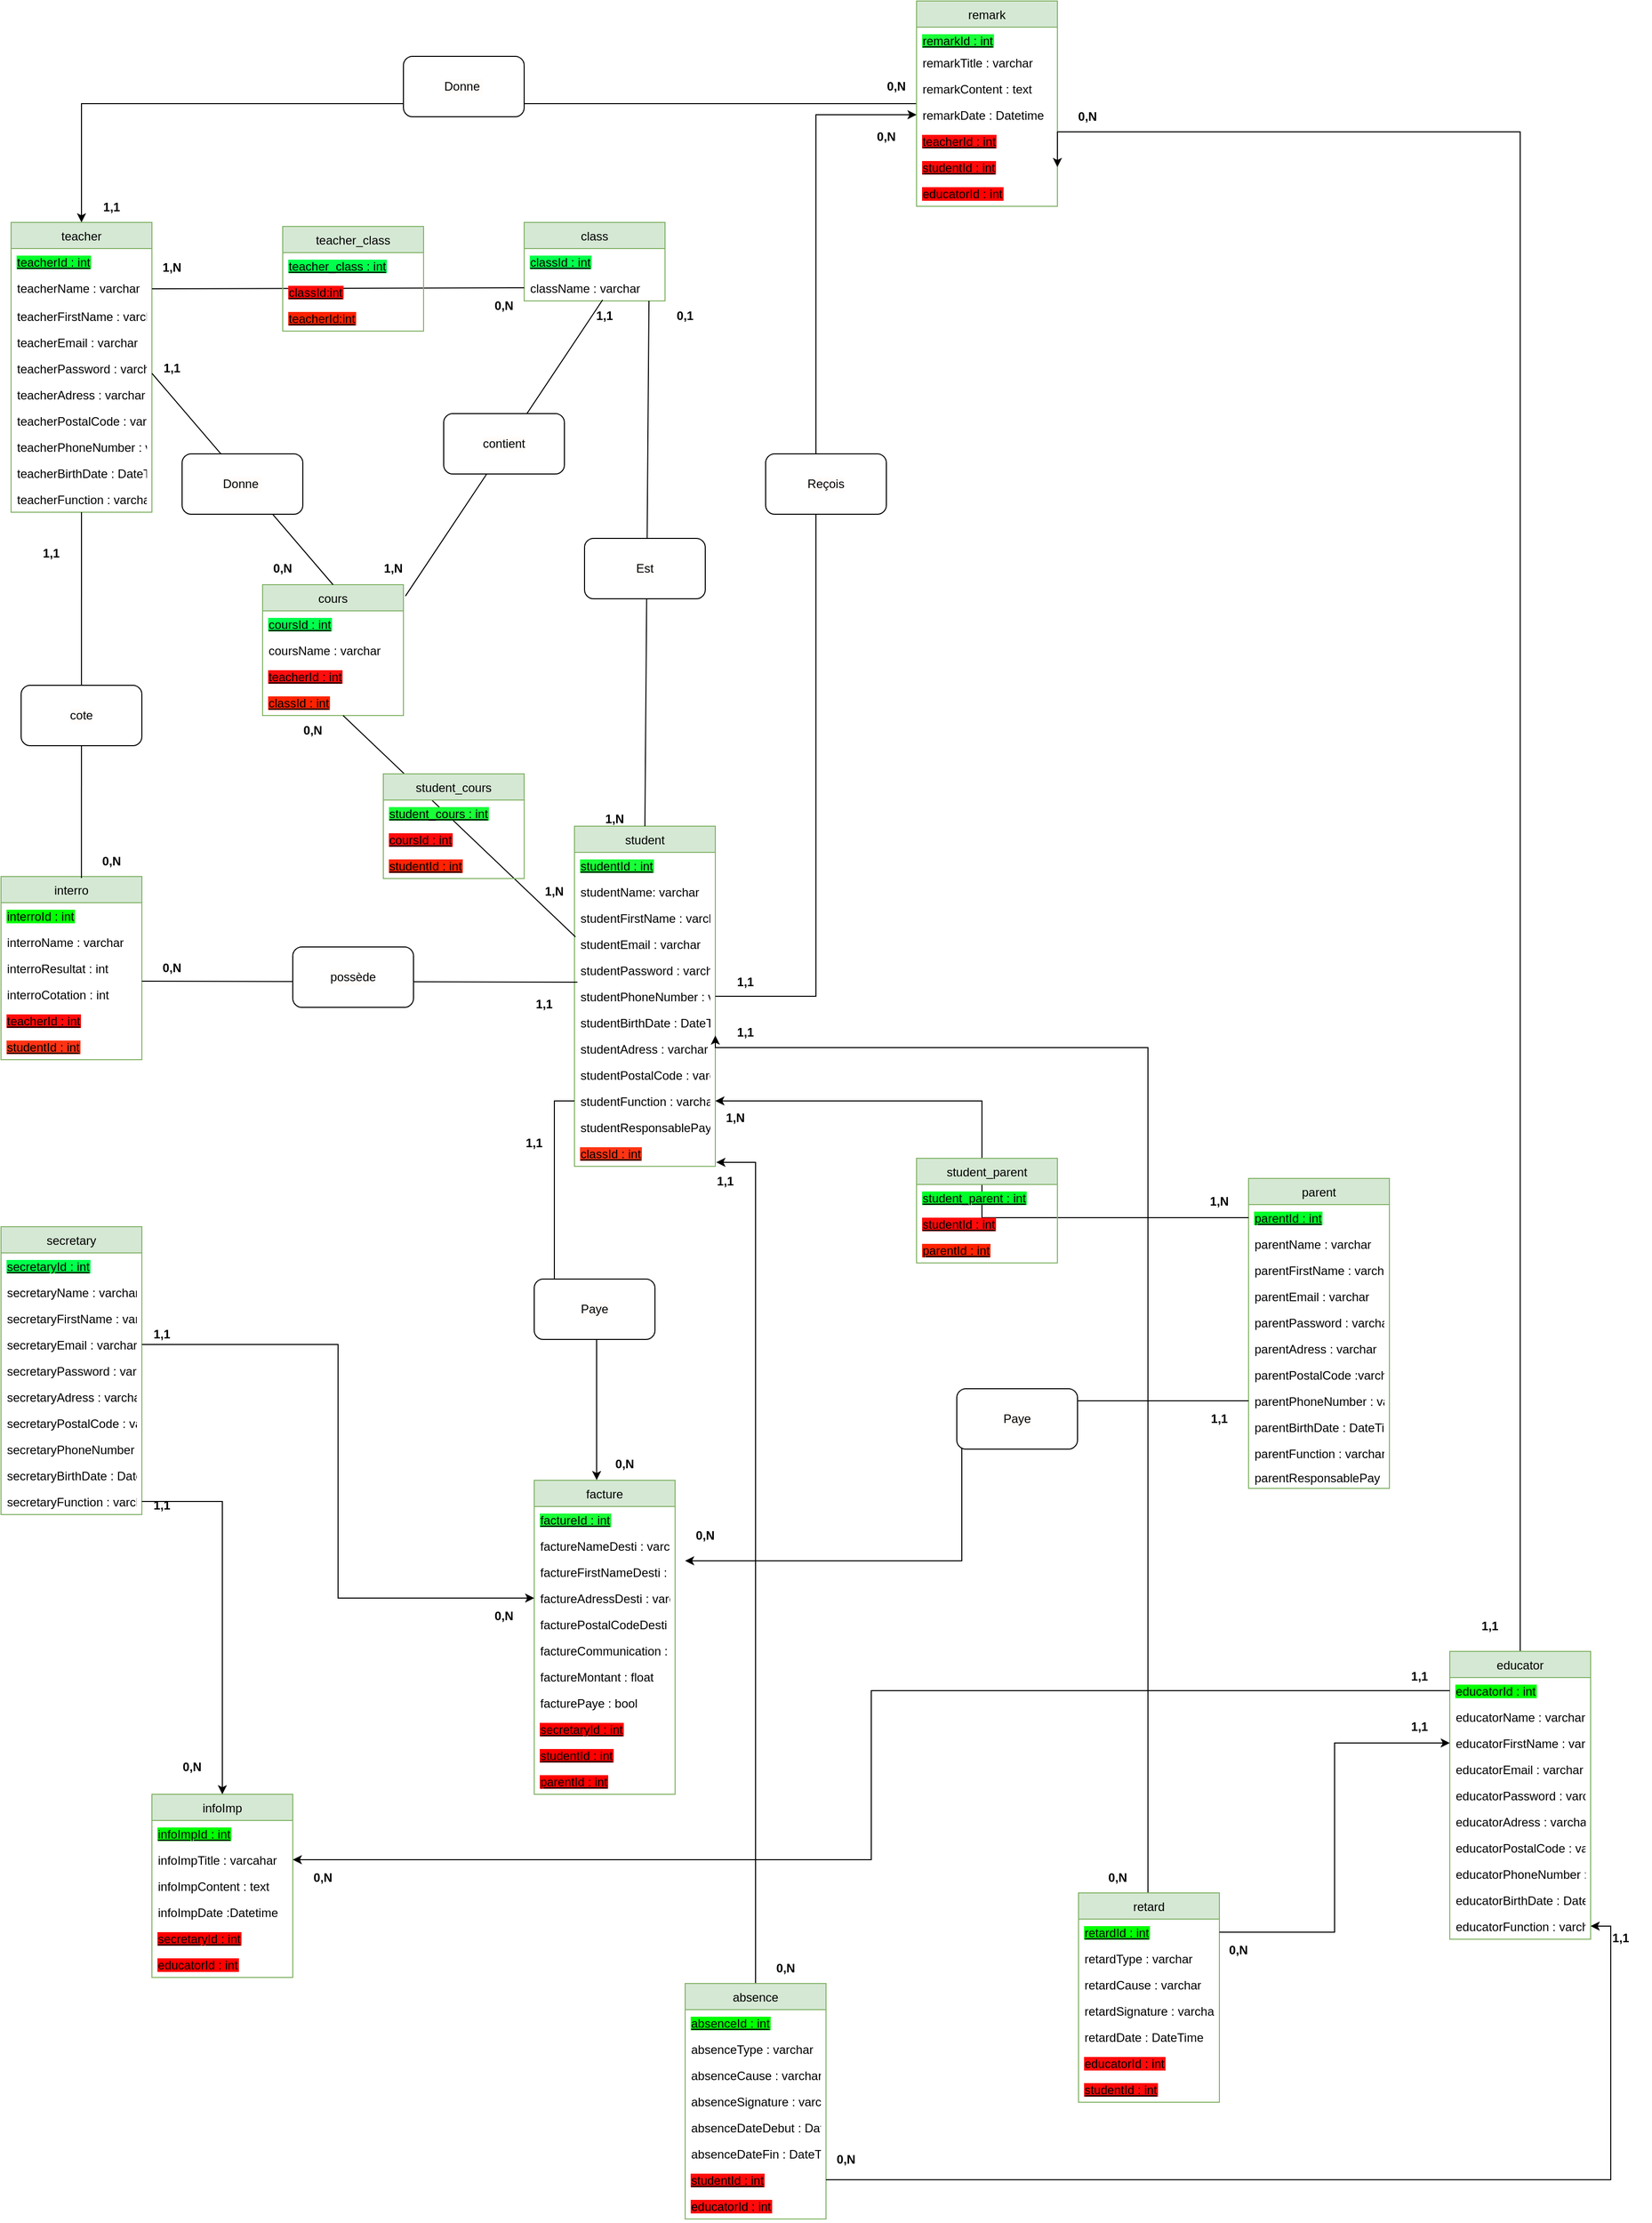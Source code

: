 <mxfile version="20.3.0" type="device"><diagram id="SEDM5owI3xvC4W38fCW1" name="Page-1"><mxGraphModel dx="3460" dy="3306" grid="1" gridSize="10" guides="1" tooltips="1" connect="1" arrows="1" fold="1" page="1" pageScale="1" pageWidth="827" pageHeight="1169" math="0" shadow="0"><root><mxCell id="0"/><mxCell id="1" parent="0"/><mxCell id="VQvP7sinkjEN94FzhtHF-1" value="teacher" style="swimlane;fontStyle=0;childLayout=stackLayout;horizontal=1;startSize=26;fillColor=#d5e8d4;horizontalStack=0;resizeParent=1;resizeParentMax=0;resizeLast=0;collapsible=1;marginBottom=0;labelBackgroundColor=none;strokeColor=#82b366;" parent="1" vertex="1"><mxGeometry x="40" y="80" width="140" height="288" as="geometry"/></mxCell><mxCell id="VQvP7sinkjEN94FzhtHF-2" value="teacherId : int" style="text;strokeColor=none;fillColor=none;align=left;verticalAlign=top;spacingLeft=4;spacingRight=4;overflow=hidden;rotatable=0;points=[[0,0.5],[1,0.5]];portConstraint=eastwest;fontStyle=4;fontColor=#000000;labelBackgroundColor=#00FF2A;" parent="VQvP7sinkjEN94FzhtHF-1" vertex="1"><mxGeometry y="26" width="140" height="26" as="geometry"/></mxCell><mxCell id="VQvP7sinkjEN94FzhtHF-3" value="teacherName : varchar" style="text;strokeColor=none;fillColor=none;align=left;verticalAlign=top;spacingLeft=4;spacingRight=4;overflow=hidden;rotatable=0;points=[[0,0.5],[1,0.5]];portConstraint=eastwest;" parent="VQvP7sinkjEN94FzhtHF-1" vertex="1"><mxGeometry y="52" width="140" height="28" as="geometry"/></mxCell><mxCell id="VQvP7sinkjEN94FzhtHF-4" value="teacherFirstName : varchar" style="text;strokeColor=none;fillColor=none;align=left;verticalAlign=top;spacingLeft=4;spacingRight=4;overflow=hidden;rotatable=0;points=[[0,0.5],[1,0.5]];portConstraint=eastwest;" parent="VQvP7sinkjEN94FzhtHF-1" vertex="1"><mxGeometry y="80" width="140" height="26" as="geometry"/></mxCell><mxCell id="VQvP7sinkjEN94FzhtHF-5" value="teacherEmail : varchar" style="text;strokeColor=none;fillColor=none;align=left;verticalAlign=top;spacingLeft=4;spacingRight=4;overflow=hidden;rotatable=0;points=[[0,0.5],[1,0.5]];portConstraint=eastwest;" parent="VQvP7sinkjEN94FzhtHF-1" vertex="1"><mxGeometry y="106" width="140" height="26" as="geometry"/></mxCell><mxCell id="VQvP7sinkjEN94FzhtHF-6" value="teacherPassword : varchar" style="text;strokeColor=none;fillColor=none;align=left;verticalAlign=top;spacingLeft=4;spacingRight=4;overflow=hidden;rotatable=0;points=[[0,0.5],[1,0.5]];portConstraint=eastwest;" parent="VQvP7sinkjEN94FzhtHF-1" vertex="1"><mxGeometry y="132" width="140" height="26" as="geometry"/></mxCell><mxCell id="VQvP7sinkjEN94FzhtHF-7" value="teacherAdress : varchar" style="text;strokeColor=none;fillColor=none;align=left;verticalAlign=top;spacingLeft=4;spacingRight=4;overflow=hidden;rotatable=0;points=[[0,0.5],[1,0.5]];portConstraint=eastwest;" parent="VQvP7sinkjEN94FzhtHF-1" vertex="1"><mxGeometry y="158" width="140" height="26" as="geometry"/></mxCell><mxCell id="VQvP7sinkjEN94FzhtHF-8" value="teacherPostalCode : varchar" style="text;strokeColor=none;fillColor=none;align=left;verticalAlign=top;spacingLeft=4;spacingRight=4;overflow=hidden;rotatable=0;points=[[0,0.5],[1,0.5]];portConstraint=eastwest;" parent="VQvP7sinkjEN94FzhtHF-1" vertex="1"><mxGeometry y="184" width="140" height="26" as="geometry"/></mxCell><mxCell id="VQvP7sinkjEN94FzhtHF-9" value="teacherPhoneNumber : varchar" style="text;strokeColor=none;fillColor=none;align=left;verticalAlign=top;spacingLeft=4;spacingRight=4;overflow=hidden;rotatable=0;points=[[0,0.5],[1,0.5]];portConstraint=eastwest;" parent="VQvP7sinkjEN94FzhtHF-1" vertex="1"><mxGeometry y="210" width="140" height="26" as="geometry"/></mxCell><mxCell id="VQvP7sinkjEN94FzhtHF-10" value="teacherBirthDate : DateTime" style="text;strokeColor=none;fillColor=none;align=left;verticalAlign=top;spacingLeft=4;spacingRight=4;overflow=hidden;rotatable=0;points=[[0,0.5],[1,0.5]];portConstraint=eastwest;" parent="VQvP7sinkjEN94FzhtHF-1" vertex="1"><mxGeometry y="236" width="140" height="26" as="geometry"/></mxCell><mxCell id="VQvP7sinkjEN94FzhtHF-12" value="teacherFunction : varchar " style="text;strokeColor=none;fillColor=none;align=left;verticalAlign=top;spacingLeft=4;spacingRight=4;overflow=hidden;rotatable=0;points=[[0,0.5],[1,0.5]];portConstraint=eastwest;" parent="VQvP7sinkjEN94FzhtHF-1" vertex="1"><mxGeometry y="262" width="140" height="26" as="geometry"/></mxCell><mxCell id="VQvP7sinkjEN94FzhtHF-13" value="cours" style="swimlane;fontStyle=0;childLayout=stackLayout;horizontal=1;startSize=26;fillColor=#d5e8d4;horizontalStack=0;resizeParent=1;resizeParentMax=0;resizeLast=0;collapsible=1;marginBottom=0;strokeColor=#82b366;" parent="1" vertex="1"><mxGeometry x="290" y="440" width="140" height="130" as="geometry"/></mxCell><mxCell id="VQvP7sinkjEN94FzhtHF-14" value="coursId : int" style="text;strokeColor=none;fillColor=none;align=left;verticalAlign=top;spacingLeft=4;spacingRight=4;overflow=hidden;rotatable=0;points=[[0,0.5],[1,0.5]];portConstraint=eastwest;labelBackgroundColor=#00FF4C;fontStyle=4" parent="VQvP7sinkjEN94FzhtHF-13" vertex="1"><mxGeometry y="26" width="140" height="26" as="geometry"/></mxCell><mxCell id="VQvP7sinkjEN94FzhtHF-16" value="coursName : varchar" style="text;strokeColor=none;fillColor=none;align=left;verticalAlign=top;spacingLeft=4;spacingRight=4;overflow=hidden;rotatable=0;points=[[0,0.5],[1,0.5]];portConstraint=eastwest;" parent="VQvP7sinkjEN94FzhtHF-13" vertex="1"><mxGeometry y="52" width="140" height="26" as="geometry"/></mxCell><mxCell id="VQvP7sinkjEN94FzhtHF-19" value="teacherId : int" style="text;strokeColor=none;fillColor=none;align=left;verticalAlign=top;spacingLeft=4;spacingRight=4;overflow=hidden;rotatable=0;points=[[0,0.5],[1,0.5]];portConstraint=eastwest;fontStyle=4;fontColor=#000000;labelBackgroundColor=#FF0D0D;" parent="VQvP7sinkjEN94FzhtHF-13" vertex="1"><mxGeometry y="78" width="140" height="26" as="geometry"/></mxCell><mxCell id="DZclujw8_2qOo26mX_MC-13" value="classId : int" style="text;strokeColor=none;fillColor=none;align=left;verticalAlign=top;spacingLeft=4;spacingRight=4;overflow=hidden;rotatable=0;points=[[0,0.5],[1,0.5]];portConstraint=eastwest;fontColor=#000000;labelBackgroundColor=#FF2200;fontStyle=4" parent="VQvP7sinkjEN94FzhtHF-13" vertex="1"><mxGeometry y="104" width="140" height="26" as="geometry"/></mxCell><mxCell id="VQvP7sinkjEN94FzhtHF-21" value="student" style="swimlane;fontStyle=0;childLayout=stackLayout;horizontal=1;startSize=26;fillColor=#d5e8d4;horizontalStack=0;resizeParent=1;resizeParentMax=0;resizeLast=0;collapsible=1;marginBottom=0;strokeColor=#82b366;" parent="1" vertex="1"><mxGeometry x="600" y="680" width="140" height="338" as="geometry"/></mxCell><mxCell id="VQvP7sinkjEN94FzhtHF-22" value="studentId : int" style="text;strokeColor=none;fillColor=none;align=left;verticalAlign=top;spacingLeft=4;spacingRight=4;overflow=hidden;rotatable=0;points=[[0,0.5],[1,0.5]];portConstraint=eastwest;labelBackgroundColor=#19FF38;fontStyle=4" parent="VQvP7sinkjEN94FzhtHF-21" vertex="1"><mxGeometry y="26" width="140" height="26" as="geometry"/></mxCell><mxCell id="VQvP7sinkjEN94FzhtHF-23" value="studentName: varchar" style="text;strokeColor=none;fillColor=none;align=left;verticalAlign=top;spacingLeft=4;spacingRight=4;overflow=hidden;rotatable=0;points=[[0,0.5],[1,0.5]];portConstraint=eastwest;" parent="VQvP7sinkjEN94FzhtHF-21" vertex="1"><mxGeometry y="52" width="140" height="26" as="geometry"/></mxCell><mxCell id="VQvP7sinkjEN94FzhtHF-24" value="studentFirstName : varchar" style="text;strokeColor=none;fillColor=none;align=left;verticalAlign=top;spacingLeft=4;spacingRight=4;overflow=hidden;rotatable=0;points=[[0,0.5],[1,0.5]];portConstraint=eastwest;" parent="VQvP7sinkjEN94FzhtHF-21" vertex="1"><mxGeometry y="78" width="140" height="26" as="geometry"/></mxCell><mxCell id="VQvP7sinkjEN94FzhtHF-25" value="studentEmail : varchar" style="text;strokeColor=none;fillColor=none;align=left;verticalAlign=top;spacingLeft=4;spacingRight=4;overflow=hidden;rotatable=0;points=[[0,0.5],[1,0.5]];portConstraint=eastwest;" parent="VQvP7sinkjEN94FzhtHF-21" vertex="1"><mxGeometry y="104" width="140" height="26" as="geometry"/></mxCell><mxCell id="VQvP7sinkjEN94FzhtHF-26" value="studentPassword : varchar" style="text;strokeColor=none;fillColor=none;align=left;verticalAlign=top;spacingLeft=4;spacingRight=4;overflow=hidden;rotatable=0;points=[[0,0.5],[1,0.5]];portConstraint=eastwest;" parent="VQvP7sinkjEN94FzhtHF-21" vertex="1"><mxGeometry y="130" width="140" height="26" as="geometry"/></mxCell><mxCell id="VQvP7sinkjEN94FzhtHF-27" value="studentPhoneNumber : varchar" style="text;strokeColor=none;fillColor=none;align=left;verticalAlign=top;spacingLeft=4;spacingRight=4;overflow=hidden;rotatable=0;points=[[0,0.5],[1,0.5]];portConstraint=eastwest;" parent="VQvP7sinkjEN94FzhtHF-21" vertex="1"><mxGeometry y="156" width="140" height="26" as="geometry"/></mxCell><mxCell id="VQvP7sinkjEN94FzhtHF-28" value="studentBirthDate : DateTime" style="text;strokeColor=none;fillColor=none;align=left;verticalAlign=top;spacingLeft=4;spacingRight=4;overflow=hidden;rotatable=0;points=[[0,0.5],[1,0.5]];portConstraint=eastwest;" parent="VQvP7sinkjEN94FzhtHF-21" vertex="1"><mxGeometry y="182" width="140" height="26" as="geometry"/></mxCell><mxCell id="VQvP7sinkjEN94FzhtHF-30" value="studentAdress : varchar" style="text;strokeColor=none;fillColor=none;align=left;verticalAlign=top;spacingLeft=4;spacingRight=4;overflow=hidden;rotatable=0;points=[[0,0.5],[1,0.5]];portConstraint=eastwest;" parent="VQvP7sinkjEN94FzhtHF-21" vertex="1"><mxGeometry y="208" width="140" height="26" as="geometry"/></mxCell><mxCell id="VQvP7sinkjEN94FzhtHF-31" value="studentPostalCode : varchar&#10;" style="text;strokeColor=none;fillColor=none;align=left;verticalAlign=top;spacingLeft=4;spacingRight=4;overflow=hidden;rotatable=0;points=[[0,0.5],[1,0.5]];portConstraint=eastwest;" parent="VQvP7sinkjEN94FzhtHF-21" vertex="1"><mxGeometry y="234" width="140" height="26" as="geometry"/></mxCell><mxCell id="VQvP7sinkjEN94FzhtHF-32" value="studentFunction : varchar" style="text;strokeColor=none;fillColor=none;align=left;verticalAlign=top;spacingLeft=4;spacingRight=4;overflow=hidden;rotatable=0;points=[[0,0.5],[1,0.5]];portConstraint=eastwest;" parent="VQvP7sinkjEN94FzhtHF-21" vertex="1"><mxGeometry y="260" width="140" height="26" as="geometry"/></mxCell><mxCell id="KSrHdFm3aGdtv8jrWFfG-13" value="studentResponsablePay : bool" style="text;strokeColor=none;fillColor=none;align=left;verticalAlign=top;spacingLeft=4;spacingRight=4;overflow=hidden;rotatable=0;points=[[0,0.5],[1,0.5]];portConstraint=eastwest;" parent="VQvP7sinkjEN94FzhtHF-21" vertex="1"><mxGeometry y="286" width="140" height="26" as="geometry"/></mxCell><mxCell id="DZclujw8_2qOo26mX_MC-7" value="classId : int" style="text;strokeColor=none;fillColor=none;align=left;verticalAlign=top;spacingLeft=4;spacingRight=4;overflow=hidden;rotatable=0;points=[[0,0.5],[1,0.5]];portConstraint=eastwest;fontColor=#000000;labelBackgroundColor=#FF3414;fontStyle=4" parent="VQvP7sinkjEN94FzhtHF-21" vertex="1"><mxGeometry y="312" width="140" height="26" as="geometry"/></mxCell><mxCell id="VQvP7sinkjEN94FzhtHF-35" value="" style="endArrow=none;html=1;rounded=0;fontColor=#000000;entryX=1;entryY=0;entryDx=0;entryDy=0;exitX=0.007;exitY=0.231;exitDx=0;exitDy=0;exitPerimeter=0;" parent="1" source="VQvP7sinkjEN94FzhtHF-25" target="_N8wo-y-PnZ0r99mZvtH-5" edge="1"><mxGeometry width="50" height="50" relative="1" as="geometry"><mxPoint x="180" y="770" as="sourcePoint"/><mxPoint x="230" y="720" as="targetPoint"/><Array as="points"/></mxGeometry></mxCell><mxCell id="VQvP7sinkjEN94FzhtHF-36" value="" style="endArrow=none;html=1;rounded=0;fontColor=#000000;entryX=0.5;entryY=0;entryDx=0;entryDy=0;" parent="1" target="VQvP7sinkjEN94FzhtHF-13" edge="1"><mxGeometry width="50" height="50" relative="1" as="geometry"><mxPoint x="180" y="230" as="sourcePoint"/><mxPoint x="230" y="180" as="targetPoint"/></mxGeometry></mxCell><mxCell id="VQvP7sinkjEN94FzhtHF-38" value="Donne&amp;nbsp;" style="rounded=1;whiteSpace=wrap;html=1;labelBackgroundColor=#FFFCFA;strokeColor=default;fontColor=#000000;" parent="1" vertex="1"><mxGeometry x="210" y="310" width="120" height="60" as="geometry"/></mxCell><mxCell id="VQvP7sinkjEN94FzhtHF-40" value="student_cours" style="swimlane;fontStyle=0;childLayout=stackLayout;horizontal=1;startSize=26;fillColor=#d5e8d4;horizontalStack=0;resizeParent=1;resizeParentMax=0;resizeLast=0;collapsible=1;marginBottom=0;labelBackgroundColor=none;strokeColor=#82b366;" parent="1" vertex="1"><mxGeometry x="410" y="628" width="140" height="104" as="geometry"/></mxCell><mxCell id="RjdmhweyoWYZN-WOX6py-1" value="student_cours : int" style="text;strokeColor=none;fillColor=none;align=left;verticalAlign=top;spacingLeft=4;spacingRight=4;overflow=hidden;rotatable=0;points=[[0,0.5],[1,0.5]];portConstraint=eastwest;labelBackgroundColor=#19FF38;fontStyle=4" vertex="1" parent="VQvP7sinkjEN94FzhtHF-40"><mxGeometry y="26" width="140" height="26" as="geometry"/></mxCell><mxCell id="VQvP7sinkjEN94FzhtHF-45" value="coursId : int" style="text;strokeColor=none;fillColor=none;align=left;verticalAlign=top;spacingLeft=4;spacingRight=4;overflow=hidden;rotatable=0;points=[[0,0.5],[1,0.5]];portConstraint=eastwest;labelBackgroundColor=#FF0A0A;fontStyle=4" parent="VQvP7sinkjEN94FzhtHF-40" vertex="1"><mxGeometry y="52" width="140" height="26" as="geometry"/></mxCell><mxCell id="DZclujw8_2qOo26mX_MC-5" value="studentId : int" style="text;strokeColor=none;fillColor=none;align=left;verticalAlign=top;spacingLeft=4;spacingRight=4;overflow=hidden;rotatable=0;points=[[0,0.5],[1,0.5]];portConstraint=eastwest;labelBackgroundColor=#FF2200;fontStyle=4" parent="VQvP7sinkjEN94FzhtHF-40" vertex="1"><mxGeometry y="78" width="140" height="26" as="geometry"/></mxCell><mxCell id="_N8wo-y-PnZ0r99mZvtH-4" value="&lt;b&gt;1,N&lt;/b&gt;" style="text;html=1;strokeColor=none;fillColor=none;align=center;verticalAlign=middle;whiteSpace=wrap;rounded=0;" parent="1" vertex="1"><mxGeometry x="550" y="730" width="60" height="30" as="geometry"/></mxCell><mxCell id="_N8wo-y-PnZ0r99mZvtH-5" value="&lt;b&gt;0,N&lt;/b&gt;" style="text;html=1;strokeColor=none;fillColor=none;align=center;verticalAlign=middle;whiteSpace=wrap;rounded=0;" parent="1" vertex="1"><mxGeometry x="310" y="570" width="60" height="30" as="geometry"/></mxCell><mxCell id="_N8wo-y-PnZ0r99mZvtH-6" value="&lt;b&gt;1,1&lt;/b&gt;" style="text;html=1;strokeColor=none;fillColor=none;align=center;verticalAlign=middle;whiteSpace=wrap;rounded=0;" parent="1" vertex="1"><mxGeometry x="170" y="210" width="60" height="30" as="geometry"/></mxCell><mxCell id="_N8wo-y-PnZ0r99mZvtH-7" value="&lt;b&gt;0,N&lt;/b&gt;" style="text;html=1;strokeColor=none;fillColor=none;align=center;verticalAlign=middle;whiteSpace=wrap;rounded=0;" parent="1" vertex="1"><mxGeometry x="280" y="409" width="60" height="30" as="geometry"/></mxCell><mxCell id="_N8wo-y-PnZ0r99mZvtH-20" value="class" style="swimlane;fontStyle=0;childLayout=stackLayout;horizontal=1;startSize=26;fillColor=#d5e8d4;horizontalStack=0;resizeParent=1;resizeParentMax=0;resizeLast=0;collapsible=1;marginBottom=0;strokeColor=#82b366;" parent="1" vertex="1"><mxGeometry x="550" y="80" width="140" height="78" as="geometry"/></mxCell><mxCell id="_N8wo-y-PnZ0r99mZvtH-21" value="classId : int" style="text;strokeColor=none;fillColor=none;align=left;verticalAlign=top;spacingLeft=4;spacingRight=4;overflow=hidden;rotatable=0;points=[[0,0.5],[1,0.5]];portConstraint=eastwest;fontColor=#000000;labelBackgroundColor=#00FF4C;fontStyle=4" parent="_N8wo-y-PnZ0r99mZvtH-20" vertex="1"><mxGeometry y="26" width="140" height="26" as="geometry"/></mxCell><mxCell id="_N8wo-y-PnZ0r99mZvtH-22" value="className : varchar" style="text;strokeColor=none;fillColor=none;align=left;verticalAlign=top;spacingLeft=4;spacingRight=4;overflow=hidden;rotatable=0;points=[[0,0.5],[1,0.5]];portConstraint=eastwest;" parent="_N8wo-y-PnZ0r99mZvtH-20" vertex="1"><mxGeometry y="52" width="140" height="26" as="geometry"/></mxCell><mxCell id="_N8wo-y-PnZ0r99mZvtH-23" value="" style="endArrow=none;html=1;rounded=0;exitX=1;exitY=0.5;exitDx=0;exitDy=0;entryX=0;entryY=0.5;entryDx=0;entryDy=0;" parent="1" source="VQvP7sinkjEN94FzhtHF-3" target="_N8wo-y-PnZ0r99mZvtH-22" edge="1"><mxGeometry width="50" height="50" relative="1" as="geometry"><mxPoint x="390" y="220" as="sourcePoint"/><mxPoint x="440" y="170" as="targetPoint"/></mxGeometry></mxCell><mxCell id="_N8wo-y-PnZ0r99mZvtH-24" value="" style="endArrow=none;html=1;rounded=0;exitX=1.014;exitY=0.087;exitDx=0;exitDy=0;exitPerimeter=0;entryX=0.557;entryY=0.962;entryDx=0;entryDy=0;entryPerimeter=0;" parent="1" source="VQvP7sinkjEN94FzhtHF-13" target="_N8wo-y-PnZ0r99mZvtH-22" edge="1"><mxGeometry width="50" height="50" relative="1" as="geometry"><mxPoint x="590" y="220" as="sourcePoint"/><mxPoint x="640" y="170" as="targetPoint"/></mxGeometry></mxCell><mxCell id="_N8wo-y-PnZ0r99mZvtH-25" value="" style="endArrow=none;html=1;rounded=0;exitX=0.5;exitY=0;exitDx=0;exitDy=0;entryX=0.886;entryY=1;entryDx=0;entryDy=0;entryPerimeter=0;" parent="1" source="VQvP7sinkjEN94FzhtHF-21" target="_N8wo-y-PnZ0r99mZvtH-22" edge="1"><mxGeometry width="50" height="50" relative="1" as="geometry"><mxPoint x="640" y="210" as="sourcePoint"/><mxPoint x="690" y="160" as="targetPoint"/></mxGeometry></mxCell><mxCell id="DZclujw8_2qOo26mX_MC-1" value="&lt;b&gt;0,1&lt;/b&gt;" style="text;html=1;strokeColor=none;fillColor=none;align=center;verticalAlign=middle;whiteSpace=wrap;rounded=0;" parent="1" vertex="1"><mxGeometry x="680" y="158" width="60" height="30" as="geometry"/></mxCell><mxCell id="DZclujw8_2qOo26mX_MC-2" value="&lt;br&gt;&lt;b&gt;1,N&lt;/b&gt;" style="text;html=1;strokeColor=none;fillColor=none;align=center;verticalAlign=middle;whiteSpace=wrap;rounded=0;" parent="1" vertex="1"><mxGeometry x="610" y="650" width="60" height="30" as="geometry"/></mxCell><mxCell id="DZclujw8_2qOo26mX_MC-3" value="&lt;b&gt;0,N&lt;/b&gt;" style="text;html=1;strokeColor=none;fillColor=none;align=center;verticalAlign=middle;whiteSpace=wrap;rounded=0;" parent="1" vertex="1"><mxGeometry x="500" y="148" width="60" height="30" as="geometry"/></mxCell><mxCell id="DZclujw8_2qOo26mX_MC-4" value="&lt;b&gt;1,N&lt;/b&gt;" style="text;html=1;strokeColor=none;fillColor=none;align=center;verticalAlign=middle;whiteSpace=wrap;rounded=0;" parent="1" vertex="1"><mxGeometry x="170" y="110" width="60" height="30" as="geometry"/></mxCell><mxCell id="DZclujw8_2qOo26mX_MC-6" value="Est" style="rounded=1;whiteSpace=wrap;html=1;labelBackgroundColor=#FFFCFA;strokeColor=default;fontColor=#000000;" parent="1" vertex="1"><mxGeometry x="610" y="394" width="120" height="60" as="geometry"/></mxCell><mxCell id="DZclujw8_2qOo26mX_MC-8" value="teacher_class" style="swimlane;fontStyle=0;childLayout=stackLayout;horizontal=1;startSize=26;fillColor=#d5e8d4;horizontalStack=0;resizeParent=1;resizeParentMax=0;resizeLast=0;collapsible=1;marginBottom=0;labelBackgroundColor=none;strokeColor=#82b366;" parent="1" vertex="1"><mxGeometry x="310" y="84" width="140" height="104" as="geometry"/></mxCell><mxCell id="KSrHdFm3aGdtv8jrWFfG-40" value="teacher_class : int" style="text;strokeColor=none;fillColor=none;align=left;verticalAlign=top;spacingLeft=4;spacingRight=4;overflow=hidden;rotatable=0;points=[[0,0.5],[1,0.5]];portConstraint=eastwest;fontColor=#000000;labelBackgroundColor=#00FF4C;fontStyle=4" parent="DZclujw8_2qOo26mX_MC-8" vertex="1"><mxGeometry y="26" width="140" height="26" as="geometry"/></mxCell><mxCell id="DZclujw8_2qOo26mX_MC-9" value="classId:int" style="text;strokeColor=none;fillColor=none;align=left;verticalAlign=top;spacingLeft=4;spacingRight=4;overflow=hidden;rotatable=0;points=[[0,0.5],[1,0.5]];portConstraint=eastwest;labelBackgroundColor=#FF0A0A;fontStyle=4" parent="DZclujw8_2qOo26mX_MC-8" vertex="1"><mxGeometry y="52" width="140" height="26" as="geometry"/></mxCell><mxCell id="DZclujw8_2qOo26mX_MC-10" value="teacherId:int" style="text;strokeColor=none;fillColor=none;align=left;verticalAlign=top;spacingLeft=4;spacingRight=4;overflow=hidden;rotatable=0;points=[[0,0.5],[1,0.5]];portConstraint=eastwest;labelBackgroundColor=#FF2200;fontStyle=4" parent="DZclujw8_2qOo26mX_MC-8" vertex="1"><mxGeometry y="78" width="140" height="26" as="geometry"/></mxCell><mxCell id="DZclujw8_2qOo26mX_MC-11" value="&lt;b&gt;1,N&lt;/b&gt;" style="text;html=1;strokeColor=none;fillColor=none;align=center;verticalAlign=middle;whiteSpace=wrap;rounded=0;" parent="1" vertex="1"><mxGeometry x="390" y="409" width="60" height="30" as="geometry"/></mxCell><mxCell id="DZclujw8_2qOo26mX_MC-12" value="&lt;b&gt;1,1&lt;/b&gt;" style="text;html=1;strokeColor=none;fillColor=none;align=center;verticalAlign=middle;whiteSpace=wrap;rounded=0;" parent="1" vertex="1"><mxGeometry x="600" y="158" width="60" height="30" as="geometry"/></mxCell><mxCell id="DZclujw8_2qOo26mX_MC-15" value="contient" style="rounded=1;whiteSpace=wrap;html=1;labelBackgroundColor=#FFFCFA;strokeColor=default;fontColor=#000000;" parent="1" vertex="1"><mxGeometry x="470" y="270" width="120" height="60" as="geometry"/></mxCell><mxCell id="DZclujw8_2qOo26mX_MC-19" value="interro" style="swimlane;fontStyle=0;childLayout=stackLayout;horizontal=1;startSize=26;fillColor=#d5e8d4;horizontalStack=0;resizeParent=1;resizeParentMax=0;resizeLast=0;collapsible=1;marginBottom=0;strokeColor=#82b366;" parent="1" vertex="1"><mxGeometry x="30" y="730" width="140" height="182" as="geometry"/></mxCell><mxCell id="DZclujw8_2qOo26mX_MC-25" value="" style="endArrow=none;html=1;rounded=0;fontColor=#FF0D0D;exitX=0.571;exitY=-0.038;exitDx=0;exitDy=0;exitPerimeter=0;entryX=0.021;entryY=-0.038;entryDx=0;entryDy=0;entryPerimeter=0;" parent="DZclujw8_2qOo26mX_MC-19" target="VQvP7sinkjEN94FzhtHF-27" edge="1"><mxGeometry width="50" height="50" relative="1" as="geometry"><mxPoint x="140.0" y="104" as="sourcePoint"/><mxPoint x="560" y="104" as="targetPoint"/></mxGeometry></mxCell><mxCell id="DZclujw8_2qOo26mX_MC-20" value="interroId : int" style="text;strokeColor=none;fillColor=none;align=left;verticalAlign=top;spacingLeft=4;spacingRight=4;overflow=hidden;rotatable=0;points=[[0,0.5],[1,0.5]];portConstraint=eastwest;labelBackgroundColor=#00FF00;" parent="DZclujw8_2qOo26mX_MC-19" vertex="1"><mxGeometry y="26" width="140" height="26" as="geometry"/></mxCell><mxCell id="DZclujw8_2qOo26mX_MC-21" value="interroName : varchar" style="text;strokeColor=none;fillColor=none;align=left;verticalAlign=top;spacingLeft=4;spacingRight=4;overflow=hidden;rotatable=0;points=[[0,0.5],[1,0.5]];portConstraint=eastwest;" parent="DZclujw8_2qOo26mX_MC-19" vertex="1"><mxGeometry y="52" width="140" height="26" as="geometry"/></mxCell><mxCell id="DZclujw8_2qOo26mX_MC-22" value="interroResultat : int" style="text;strokeColor=none;fillColor=none;align=left;verticalAlign=top;spacingLeft=4;spacingRight=4;overflow=hidden;rotatable=0;points=[[0,0.5],[1,0.5]];portConstraint=eastwest;" parent="DZclujw8_2qOo26mX_MC-19" vertex="1"><mxGeometry y="78" width="140" height="26" as="geometry"/></mxCell><mxCell id="DZclujw8_2qOo26mX_MC-23" value="interroCotation : int" style="text;strokeColor=none;fillColor=none;align=left;verticalAlign=top;spacingLeft=4;spacingRight=4;overflow=hidden;rotatable=0;points=[[0,0.5],[1,0.5]];portConstraint=eastwest;" parent="DZclujw8_2qOo26mX_MC-19" vertex="1"><mxGeometry y="104" width="140" height="26" as="geometry"/></mxCell><mxCell id="DZclujw8_2qOo26mX_MC-35" value="teacherId : int" style="text;strokeColor=none;fillColor=none;align=left;verticalAlign=top;spacingLeft=4;spacingRight=4;overflow=hidden;rotatable=0;points=[[0,0.5],[1,0.5]];portConstraint=eastwest;fontStyle=4;fontColor=#000000;labelBackgroundColor=#FF0A0A;" parent="DZclujw8_2qOo26mX_MC-19" vertex="1"><mxGeometry y="130" width="140" height="26" as="geometry"/></mxCell><mxCell id="DZclujw8_2qOo26mX_MC-30" value="studentId : int" style="text;strokeColor=none;fillColor=none;align=left;verticalAlign=top;spacingLeft=4;spacingRight=4;overflow=hidden;rotatable=0;points=[[0,0.5],[1,0.5]];portConstraint=eastwest;labelBackgroundColor=#FF3414;fontStyle=4" parent="DZclujw8_2qOo26mX_MC-19" vertex="1"><mxGeometry y="156" width="140" height="26" as="geometry"/></mxCell><mxCell id="DZclujw8_2qOo26mX_MC-24" value="" style="endArrow=none;html=1;rounded=0;fontColor=#FF0D0D;exitX=0.571;exitY=0.008;exitDx=0;exitDy=0;exitPerimeter=0;" parent="1" source="DZclujw8_2qOo26mX_MC-19" target="VQvP7sinkjEN94FzhtHF-12" edge="1"><mxGeometry width="50" height="50" relative="1" as="geometry"><mxPoint x="70" y="730" as="sourcePoint"/><mxPoint x="120" y="680" as="targetPoint"/></mxGeometry></mxCell><mxCell id="DZclujw8_2qOo26mX_MC-27" value="possède" style="rounded=1;whiteSpace=wrap;html=1;labelBackgroundColor=#FFFCFA;strokeColor=default;fontColor=#000000;" parent="1" vertex="1"><mxGeometry x="320" y="800" width="120" height="60" as="geometry"/></mxCell><mxCell id="DZclujw8_2qOo26mX_MC-28" value="&lt;br&gt;&lt;b&gt;1,1&lt;/b&gt;" style="text;html=1;strokeColor=none;fillColor=none;align=center;verticalAlign=middle;whiteSpace=wrap;rounded=0;" parent="1" vertex="1"><mxGeometry x="540" y="834" width="60" height="30" as="geometry"/></mxCell><mxCell id="DZclujw8_2qOo26mX_MC-29" value="&lt;b&gt;0,N&lt;/b&gt;" style="text;html=1;strokeColor=none;fillColor=none;align=center;verticalAlign=middle;whiteSpace=wrap;rounded=0;" parent="1" vertex="1"><mxGeometry x="170" y="806" width="60" height="30" as="geometry"/></mxCell><mxCell id="DZclujw8_2qOo26mX_MC-31" value="cote" style="rounded=1;whiteSpace=wrap;html=1;labelBackgroundColor=#FFFCFA;strokeColor=default;fontColor=#000000;" parent="1" vertex="1"><mxGeometry x="50" y="540" width="120" height="60" as="geometry"/></mxCell><mxCell id="DZclujw8_2qOo26mX_MC-33" value="&lt;b&gt;0,N&lt;/b&gt;" style="text;html=1;strokeColor=none;fillColor=none;align=center;verticalAlign=middle;whiteSpace=wrap;rounded=0;" parent="1" vertex="1"><mxGeometry x="110" y="700" width="60" height="30" as="geometry"/></mxCell><mxCell id="DZclujw8_2qOo26mX_MC-34" value="&lt;b&gt;1,1&lt;/b&gt;" style="text;html=1;strokeColor=none;fillColor=none;align=center;verticalAlign=middle;whiteSpace=wrap;rounded=0;" parent="1" vertex="1"><mxGeometry x="50" y="394" width="60" height="30" as="geometry"/></mxCell><mxCell id="DZclujw8_2qOo26mX_MC-47" style="edgeStyle=orthogonalEdgeStyle;rounded=0;orthogonalLoop=1;jettySize=auto;html=1;entryX=0.5;entryY=0;entryDx=0;entryDy=0;fontColor=#FFFCFA;" parent="1" source="DZclujw8_2qOo26mX_MC-36" target="VQvP7sinkjEN94FzhtHF-1" edge="1"><mxGeometry relative="1" as="geometry"/></mxCell><mxCell id="DZclujw8_2qOo26mX_MC-36" value="remark" style="swimlane;fontStyle=0;childLayout=stackLayout;horizontal=1;startSize=26;fillColor=#d5e8d4;horizontalStack=0;resizeParent=1;resizeParentMax=0;resizeLast=0;collapsible=1;marginBottom=0;strokeColor=#82b366;" parent="1" vertex="1"><mxGeometry x="940" y="-140" width="140" height="204" as="geometry"/></mxCell><mxCell id="DZclujw8_2qOo26mX_MC-37" value="remarkId : int" style="text;strokeColor=none;fillColor=none;align=left;verticalAlign=top;spacingLeft=4;spacingRight=4;overflow=hidden;rotatable=0;points=[[0,0.5],[1,0.5]];portConstraint=eastwest;labelBackgroundColor=#19FF38;fontStyle=4" parent="DZclujw8_2qOo26mX_MC-36" vertex="1"><mxGeometry y="26" width="140" height="22" as="geometry"/></mxCell><mxCell id="DZclujw8_2qOo26mX_MC-38" value="remarkTitle : varchar" style="text;strokeColor=none;fillColor=none;align=left;verticalAlign=top;spacingLeft=4;spacingRight=4;overflow=hidden;rotatable=0;points=[[0,0.5],[1,0.5]];portConstraint=eastwest;" parent="DZclujw8_2qOo26mX_MC-36" vertex="1"><mxGeometry y="48" width="140" height="26" as="geometry"/></mxCell><mxCell id="DZclujw8_2qOo26mX_MC-39" value="remarkContent : text" style="text;strokeColor=none;fillColor=none;align=left;verticalAlign=top;spacingLeft=4;spacingRight=4;overflow=hidden;rotatable=0;points=[[0,0.5],[1,0.5]];portConstraint=eastwest;" parent="DZclujw8_2qOo26mX_MC-36" vertex="1"><mxGeometry y="74" width="140" height="26" as="geometry"/></mxCell><mxCell id="DZclujw8_2qOo26mX_MC-40" value="remarkDate : Datetime" style="text;strokeColor=none;fillColor=none;align=left;verticalAlign=top;spacingLeft=4;spacingRight=4;overflow=hidden;rotatable=0;points=[[0,0.5],[1,0.5]];portConstraint=eastwest;" parent="DZclujw8_2qOo26mX_MC-36" vertex="1"><mxGeometry y="100" width="140" height="26" as="geometry"/></mxCell><mxCell id="DZclujw8_2qOo26mX_MC-51" value="teacherId : int" style="text;strokeColor=none;fillColor=none;align=left;verticalAlign=top;spacingLeft=4;spacingRight=4;overflow=hidden;rotatable=0;points=[[0,0.5],[1,0.5]];portConstraint=eastwest;fontStyle=4;fontColor=#000000;labelBackgroundColor=#FF0A0A;" parent="DZclujw8_2qOo26mX_MC-36" vertex="1"><mxGeometry y="126" width="140" height="26" as="geometry"/></mxCell><mxCell id="DZclujw8_2qOo26mX_MC-55" value="studentId : int" style="text;strokeColor=none;fillColor=none;align=left;verticalAlign=top;spacingLeft=4;spacingRight=4;overflow=hidden;rotatable=0;points=[[0,0.5],[1,0.5]];portConstraint=eastwest;labelBackgroundColor=#FF0A0A;fontStyle=4" parent="DZclujw8_2qOo26mX_MC-36" vertex="1"><mxGeometry y="152" width="140" height="26" as="geometry"/></mxCell><mxCell id="RjdmhweyoWYZN-WOX6py-2" value="educatorId : int" style="text;strokeColor=none;fillColor=none;align=left;verticalAlign=top;spacingLeft=4;spacingRight=4;overflow=hidden;rotatable=0;points=[[0,0.5],[1,0.5]];portConstraint=eastwest;labelBackgroundColor=#FF0000;" vertex="1" parent="DZclujw8_2qOo26mX_MC-36"><mxGeometry y="178" width="140" height="26" as="geometry"/></mxCell><mxCell id="DZclujw8_2qOo26mX_MC-45" style="edgeStyle=orthogonalEdgeStyle;rounded=0;orthogonalLoop=1;jettySize=auto;html=1;exitX=1;exitY=0.5;exitDx=0;exitDy=0;fontColor=#FFFCFA;" parent="1" source="VQvP7sinkjEN94FzhtHF-27" target="DZclujw8_2qOo26mX_MC-40" edge="1"><mxGeometry relative="1" as="geometry"/></mxCell><mxCell id="DZclujw8_2qOo26mX_MC-48" value="Donne&amp;nbsp;" style="rounded=1;whiteSpace=wrap;html=1;labelBackgroundColor=#FFFCFA;strokeColor=default;fontColor=#000000;" parent="1" vertex="1"><mxGeometry x="430" y="-85" width="120" height="60" as="geometry"/></mxCell><mxCell id="DZclujw8_2qOo26mX_MC-49" value="&lt;b&gt;0,N&lt;/b&gt;" style="text;html=1;strokeColor=none;fillColor=none;align=center;verticalAlign=middle;whiteSpace=wrap;rounded=0;" parent="1" vertex="1"><mxGeometry x="890" y="-70" width="60" height="30" as="geometry"/></mxCell><mxCell id="DZclujw8_2qOo26mX_MC-50" value="&lt;b&gt;1,1&lt;/b&gt;" style="text;html=1;strokeColor=none;fillColor=none;align=center;verticalAlign=middle;whiteSpace=wrap;rounded=0;" parent="1" vertex="1"><mxGeometry x="110" y="50" width="60" height="30" as="geometry"/></mxCell><mxCell id="DZclujw8_2qOo26mX_MC-52" value="Reçois" style="rounded=1;whiteSpace=wrap;html=1;labelBackgroundColor=#FFFCFA;strokeColor=default;fontColor=#000000;" parent="1" vertex="1"><mxGeometry x="790" y="310" width="120" height="60" as="geometry"/></mxCell><mxCell id="DZclujw8_2qOo26mX_MC-53" value="&lt;b&gt;0,N&lt;/b&gt;" style="text;html=1;strokeColor=none;fillColor=none;align=center;verticalAlign=middle;whiteSpace=wrap;rounded=0;" parent="1" vertex="1"><mxGeometry x="880" y="-20" width="60" height="30" as="geometry"/></mxCell><mxCell id="DZclujw8_2qOo26mX_MC-54" value="&lt;b&gt;1,1&lt;/b&gt;" style="text;html=1;strokeColor=none;fillColor=none;align=center;verticalAlign=middle;whiteSpace=wrap;rounded=0;" parent="1" vertex="1"><mxGeometry x="740" y="820" width="60" height="30" as="geometry"/></mxCell><mxCell id="DZclujw8_2qOo26mX_MC-56" value="parent" style="swimlane;fontStyle=0;childLayout=stackLayout;horizontal=1;startSize=26;fillColor=#d5e8d4;horizontalStack=0;resizeParent=1;resizeParentMax=0;resizeLast=0;collapsible=1;marginBottom=0;strokeColor=#82b366;" parent="1" vertex="1"><mxGeometry x="1270" y="1030" width="140" height="308" as="geometry"/></mxCell><mxCell id="DZclujw8_2qOo26mX_MC-57" value="parentId : int" style="text;strokeColor=none;fillColor=none;align=left;verticalAlign=top;spacingLeft=4;spacingRight=4;overflow=hidden;rotatable=0;points=[[0,0.5],[1,0.5]];portConstraint=eastwest;labelBackgroundColor=#00FF2A;fontStyle=4" parent="DZclujw8_2qOo26mX_MC-56" vertex="1"><mxGeometry y="26" width="140" height="26" as="geometry"/></mxCell><mxCell id="DZclujw8_2qOo26mX_MC-58" value="parentName : varchar" style="text;strokeColor=none;fillColor=none;align=left;verticalAlign=top;spacingLeft=4;spacingRight=4;overflow=hidden;rotatable=0;points=[[0,0.5],[1,0.5]];portConstraint=eastwest;" parent="DZclujw8_2qOo26mX_MC-56" vertex="1"><mxGeometry y="52" width="140" height="26" as="geometry"/></mxCell><mxCell id="DZclujw8_2qOo26mX_MC-59" value="parentFirstName : varchar" style="text;strokeColor=none;fillColor=none;align=left;verticalAlign=top;spacingLeft=4;spacingRight=4;overflow=hidden;rotatable=0;points=[[0,0.5],[1,0.5]];portConstraint=eastwest;" parent="DZclujw8_2qOo26mX_MC-56" vertex="1"><mxGeometry y="78" width="140" height="26" as="geometry"/></mxCell><mxCell id="DZclujw8_2qOo26mX_MC-60" value="parentEmail : varchar" style="text;strokeColor=none;fillColor=none;align=left;verticalAlign=top;spacingLeft=4;spacingRight=4;overflow=hidden;rotatable=0;points=[[0,0.5],[1,0.5]];portConstraint=eastwest;" parent="DZclujw8_2qOo26mX_MC-56" vertex="1"><mxGeometry y="104" width="140" height="26" as="geometry"/></mxCell><mxCell id="DZclujw8_2qOo26mX_MC-61" value="parentPassword : varchar" style="text;strokeColor=none;fillColor=none;align=left;verticalAlign=top;spacingLeft=4;spacingRight=4;overflow=hidden;rotatable=0;points=[[0,0.5],[1,0.5]];portConstraint=eastwest;" parent="DZclujw8_2qOo26mX_MC-56" vertex="1"><mxGeometry y="130" width="140" height="26" as="geometry"/></mxCell><mxCell id="DZclujw8_2qOo26mX_MC-62" value="parentAdress : varchar" style="text;strokeColor=none;fillColor=none;align=left;verticalAlign=top;spacingLeft=4;spacingRight=4;overflow=hidden;rotatable=0;points=[[0,0.5],[1,0.5]];portConstraint=eastwest;" parent="DZclujw8_2qOo26mX_MC-56" vertex="1"><mxGeometry y="156" width="140" height="26" as="geometry"/></mxCell><mxCell id="DZclujw8_2qOo26mX_MC-63" value="parentPostalCode :varchar" style="text;strokeColor=none;fillColor=none;align=left;verticalAlign=top;spacingLeft=4;spacingRight=4;overflow=hidden;rotatable=0;points=[[0,0.5],[1,0.5]];portConstraint=eastwest;" parent="DZclujw8_2qOo26mX_MC-56" vertex="1"><mxGeometry y="182" width="140" height="26" as="geometry"/></mxCell><mxCell id="DZclujw8_2qOo26mX_MC-64" value="parentPhoneNumber : varchar" style="text;strokeColor=none;fillColor=none;align=left;verticalAlign=top;spacingLeft=4;spacingRight=4;overflow=hidden;rotatable=0;points=[[0,0.5],[1,0.5]];portConstraint=eastwest;" parent="DZclujw8_2qOo26mX_MC-56" vertex="1"><mxGeometry y="208" width="140" height="26" as="geometry"/></mxCell><mxCell id="DZclujw8_2qOo26mX_MC-65" value="parentBirthDate : DateTime" style="text;strokeColor=none;fillColor=none;align=left;verticalAlign=top;spacingLeft=4;spacingRight=4;overflow=hidden;rotatable=0;points=[[0,0.5],[1,0.5]];portConstraint=eastwest;" parent="DZclujw8_2qOo26mX_MC-56" vertex="1"><mxGeometry y="234" width="140" height="26" as="geometry"/></mxCell><mxCell id="DZclujw8_2qOo26mX_MC-67" value="parentFunction : varchar " style="text;strokeColor=none;fillColor=none;align=left;verticalAlign=top;spacingLeft=4;spacingRight=4;overflow=hidden;rotatable=0;points=[[0,0.5],[1,0.5]];portConstraint=eastwest;" parent="DZclujw8_2qOo26mX_MC-56" vertex="1"><mxGeometry y="260" width="140" height="24" as="geometry"/></mxCell><mxCell id="KSrHdFm3aGdtv8jrWFfG-14" value="parentResponsablePay : bool" style="text;strokeColor=none;fillColor=none;align=left;verticalAlign=top;spacingLeft=4;spacingRight=4;overflow=hidden;rotatable=0;points=[[0,0.5],[1,0.5]];portConstraint=eastwest;" parent="DZclujw8_2qOo26mX_MC-56" vertex="1"><mxGeometry y="284" width="140" height="24" as="geometry"/></mxCell><mxCell id="DZclujw8_2qOo26mX_MC-68" style="edgeStyle=orthogonalEdgeStyle;rounded=0;orthogonalLoop=1;jettySize=auto;html=1;entryX=1;entryY=0.5;entryDx=0;entryDy=0;fontColor=#FFFCFA;" parent="1" source="DZclujw8_2qOo26mX_MC-57" target="VQvP7sinkjEN94FzhtHF-32" edge="1"><mxGeometry relative="1" as="geometry"/></mxCell><mxCell id="DZclujw8_2qOo26mX_MC-69" value="&lt;b&gt;1,N&lt;/b&gt;" style="text;html=1;strokeColor=none;fillColor=none;align=center;verticalAlign=middle;whiteSpace=wrap;rounded=0;" parent="1" vertex="1"><mxGeometry x="730" y="960" width="60" height="20" as="geometry"/></mxCell><mxCell id="DZclujw8_2qOo26mX_MC-70" value="&lt;b&gt;1,N&lt;/b&gt;" style="text;html=1;strokeColor=none;fillColor=none;align=center;verticalAlign=middle;whiteSpace=wrap;rounded=0;" parent="1" vertex="1"><mxGeometry x="1211" y="1038" width="60" height="30" as="geometry"/></mxCell><mxCell id="DZclujw8_2qOo26mX_MC-71" style="edgeStyle=orthogonalEdgeStyle;rounded=0;orthogonalLoop=1;jettySize=auto;html=1;exitX=0.5;exitY=1;exitDx=0;exitDy=0;fontColor=#FFFCFA;" parent="1" source="DZclujw8_2qOo26mX_MC-12" target="DZclujw8_2qOo26mX_MC-12" edge="1"><mxGeometry relative="1" as="geometry"/></mxCell><mxCell id="DZclujw8_2qOo26mX_MC-73" value="student_parent" style="swimlane;fontStyle=0;childLayout=stackLayout;horizontal=1;startSize=26;fillColor=#d5e8d4;horizontalStack=0;resizeParent=1;resizeParentMax=0;resizeLast=0;collapsible=1;marginBottom=0;labelBackgroundColor=none;strokeColor=#82b366;" parent="1" vertex="1"><mxGeometry x="940" y="1010" width="140" height="104" as="geometry"/></mxCell><mxCell id="RjdmhweyoWYZN-WOX6py-3" value="student_parent : int" style="text;strokeColor=none;fillColor=none;align=left;verticalAlign=top;spacingLeft=4;spacingRight=4;overflow=hidden;rotatable=0;points=[[0,0.5],[1,0.5]];portConstraint=eastwest;labelBackgroundColor=#00FF2A;fontStyle=4" vertex="1" parent="DZclujw8_2qOo26mX_MC-73"><mxGeometry y="26" width="140" height="26" as="geometry"/></mxCell><mxCell id="DZclujw8_2qOo26mX_MC-74" value="studentId : int" style="text;strokeColor=none;fillColor=none;align=left;verticalAlign=top;spacingLeft=4;spacingRight=4;overflow=hidden;rotatable=0;points=[[0,0.5],[1,0.5]];portConstraint=eastwest;labelBackgroundColor=#FF0A0A;fontStyle=4" parent="DZclujw8_2qOo26mX_MC-73" vertex="1"><mxGeometry y="52" width="140" height="26" as="geometry"/></mxCell><mxCell id="DZclujw8_2qOo26mX_MC-75" value="parentId : int" style="text;strokeColor=none;fillColor=none;align=left;verticalAlign=top;spacingLeft=4;spacingRight=4;overflow=hidden;rotatable=0;points=[[0,0.5],[1,0.5]];portConstraint=eastwest;labelBackgroundColor=#FF2200;fontStyle=4" parent="DZclujw8_2qOo26mX_MC-73" vertex="1"><mxGeometry y="78" width="140" height="26" as="geometry"/></mxCell><mxCell id="DZclujw8_2qOo26mX_MC-76" value="infoImp" style="swimlane;fontStyle=0;childLayout=stackLayout;horizontal=1;startSize=26;fillColor=#d5e8d4;horizontalStack=0;resizeParent=1;resizeParentMax=0;resizeLast=0;collapsible=1;marginBottom=0;strokeColor=#82b366;" parent="1" vertex="1"><mxGeometry x="180" y="1642" width="140" height="182" as="geometry"/></mxCell><mxCell id="DZclujw8_2qOo26mX_MC-77" value="infoImpId : int" style="text;strokeColor=none;fillColor=none;align=left;verticalAlign=top;spacingLeft=4;spacingRight=4;overflow=hidden;rotatable=0;points=[[0,0.5],[1,0.5]];portConstraint=eastwest;fontStyle=4;labelBackgroundColor=#00FF00;" parent="DZclujw8_2qOo26mX_MC-76" vertex="1"><mxGeometry y="26" width="140" height="26" as="geometry"/></mxCell><mxCell id="DZclujw8_2qOo26mX_MC-78" value="infoImpTitle : varcahar&#10;" style="text;strokeColor=none;fillColor=none;align=left;verticalAlign=top;spacingLeft=4;spacingRight=4;overflow=hidden;rotatable=0;points=[[0,0.5],[1,0.5]];portConstraint=eastwest;" parent="DZclujw8_2qOo26mX_MC-76" vertex="1"><mxGeometry y="52" width="140" height="26" as="geometry"/></mxCell><mxCell id="DZclujw8_2qOo26mX_MC-79" value="infoImpContent : text" style="text;strokeColor=none;fillColor=none;align=left;verticalAlign=top;spacingLeft=4;spacingRight=4;overflow=hidden;rotatable=0;points=[[0,0.5],[1,0.5]];portConstraint=eastwest;" parent="DZclujw8_2qOo26mX_MC-76" vertex="1"><mxGeometry y="78" width="140" height="26" as="geometry"/></mxCell><mxCell id="DZclujw8_2qOo26mX_MC-80" value="infoImpDate :Datetime" style="text;strokeColor=none;fillColor=none;align=left;verticalAlign=top;spacingLeft=4;spacingRight=4;overflow=hidden;rotatable=0;points=[[0,0.5],[1,0.5]];portConstraint=eastwest;" parent="DZclujw8_2qOo26mX_MC-76" vertex="1"><mxGeometry y="104" width="140" height="26" as="geometry"/></mxCell><mxCell id="UiecMXzHlNWEPrgvI9-e-2" value="secretaryId : int" style="text;strokeColor=none;fillColor=none;align=left;verticalAlign=top;spacingLeft=4;spacingRight=4;overflow=hidden;rotatable=0;points=[[0,0.5],[1,0.5]];portConstraint=eastwest;labelBackgroundColor=#FF0000;fontStyle=4" parent="DZclujw8_2qOo26mX_MC-76" vertex="1"><mxGeometry y="130" width="140" height="26" as="geometry"/></mxCell><mxCell id="UiecMXzHlNWEPrgvI9-e-3" value="educatorId : int" style="text;strokeColor=none;fillColor=none;align=left;verticalAlign=top;spacingLeft=4;spacingRight=4;overflow=hidden;rotatable=0;points=[[0,0.5],[1,0.5]];portConstraint=eastwest;labelBackgroundColor=#FF0000;" parent="DZclujw8_2qOo26mX_MC-76" vertex="1"><mxGeometry y="156" width="140" height="26" as="geometry"/></mxCell><mxCell id="DZclujw8_2qOo26mX_MC-81" value="secretary" style="swimlane;fontStyle=0;childLayout=stackLayout;horizontal=1;startSize=26;fillColor=#d5e8d4;horizontalStack=0;resizeParent=1;resizeParentMax=0;resizeLast=0;collapsible=1;marginBottom=0;strokeColor=#82b366;" parent="1" vertex="1"><mxGeometry x="30" y="1078" width="140" height="286" as="geometry"/></mxCell><mxCell id="DZclujw8_2qOo26mX_MC-82" value="secretaryId : int" style="text;strokeColor=none;fillColor=none;align=left;verticalAlign=top;spacingLeft=4;spacingRight=4;overflow=hidden;rotatable=0;points=[[0,0.5],[1,0.5]];portConstraint=eastwest;labelBackgroundColor=#00FF4C;fontStyle=4" parent="DZclujw8_2qOo26mX_MC-81" vertex="1"><mxGeometry y="26" width="140" height="26" as="geometry"/></mxCell><mxCell id="DZclujw8_2qOo26mX_MC-83" value="secretaryName : varchar" style="text;strokeColor=none;fillColor=none;align=left;verticalAlign=top;spacingLeft=4;spacingRight=4;overflow=hidden;rotatable=0;points=[[0,0.5],[1,0.5]];portConstraint=eastwest;" parent="DZclujw8_2qOo26mX_MC-81" vertex="1"><mxGeometry y="52" width="140" height="26" as="geometry"/></mxCell><mxCell id="DZclujw8_2qOo26mX_MC-84" value="secretaryFirstName : varchar" style="text;strokeColor=none;fillColor=none;align=left;verticalAlign=top;spacingLeft=4;spacingRight=4;overflow=hidden;rotatable=0;points=[[0,0.5],[1,0.5]];portConstraint=eastwest;" parent="DZclujw8_2qOo26mX_MC-81" vertex="1"><mxGeometry y="78" width="140" height="26" as="geometry"/></mxCell><mxCell id="DZclujw8_2qOo26mX_MC-85" value="secretaryEmail : varchar" style="text;strokeColor=none;fillColor=none;align=left;verticalAlign=top;spacingLeft=4;spacingRight=4;overflow=hidden;rotatable=0;points=[[0,0.5],[1,0.5]];portConstraint=eastwest;" parent="DZclujw8_2qOo26mX_MC-81" vertex="1"><mxGeometry y="104" width="140" height="26" as="geometry"/></mxCell><mxCell id="DZclujw8_2qOo26mX_MC-86" value="secretaryPassword : varchar" style="text;strokeColor=none;fillColor=none;align=left;verticalAlign=top;spacingLeft=4;spacingRight=4;overflow=hidden;rotatable=0;points=[[0,0.5],[1,0.5]];portConstraint=eastwest;" parent="DZclujw8_2qOo26mX_MC-81" vertex="1"><mxGeometry y="130" width="140" height="26" as="geometry"/></mxCell><mxCell id="DZclujw8_2qOo26mX_MC-87" value="secretaryAdress : varchar" style="text;strokeColor=none;fillColor=none;align=left;verticalAlign=top;spacingLeft=4;spacingRight=4;overflow=hidden;rotatable=0;points=[[0,0.5],[1,0.5]];portConstraint=eastwest;" parent="DZclujw8_2qOo26mX_MC-81" vertex="1"><mxGeometry y="156" width="140" height="26" as="geometry"/></mxCell><mxCell id="DZclujw8_2qOo26mX_MC-88" value="secretaryPostalCode : varchar" style="text;strokeColor=none;fillColor=none;align=left;verticalAlign=top;spacingLeft=4;spacingRight=4;overflow=hidden;rotatable=0;points=[[0,0.5],[1,0.5]];portConstraint=eastwest;" parent="DZclujw8_2qOo26mX_MC-81" vertex="1"><mxGeometry y="182" width="140" height="26" as="geometry"/></mxCell><mxCell id="DZclujw8_2qOo26mX_MC-89" value="secretaryPhoneNumber : varchar" style="text;strokeColor=none;fillColor=none;align=left;verticalAlign=top;spacingLeft=4;spacingRight=4;overflow=hidden;rotatable=0;points=[[0,0.5],[1,0.5]];portConstraint=eastwest;" parent="DZclujw8_2qOo26mX_MC-81" vertex="1"><mxGeometry y="208" width="140" height="26" as="geometry"/></mxCell><mxCell id="DZclujw8_2qOo26mX_MC-90" value="secretaryBirthDate : DateTime" style="text;strokeColor=none;fillColor=none;align=left;verticalAlign=top;spacingLeft=4;spacingRight=4;overflow=hidden;rotatable=0;points=[[0,0.5],[1,0.5]];portConstraint=eastwest;" parent="DZclujw8_2qOo26mX_MC-81" vertex="1"><mxGeometry y="234" width="140" height="26" as="geometry"/></mxCell><mxCell id="DZclujw8_2qOo26mX_MC-92" value="secretaryFunction : varchar " style="text;strokeColor=none;fillColor=none;align=left;verticalAlign=top;spacingLeft=4;spacingRight=4;overflow=hidden;rotatable=0;points=[[0,0.5],[1,0.5]];portConstraint=eastwest;" parent="DZclujw8_2qOo26mX_MC-81" vertex="1"><mxGeometry y="260" width="140" height="26" as="geometry"/></mxCell><mxCell id="DZclujw8_2qOo26mX_MC-94" value="facture" style="swimlane;fontStyle=0;childLayout=stackLayout;horizontal=1;startSize=26;fillColor=#d5e8d4;horizontalStack=0;resizeParent=1;resizeParentMax=0;resizeLast=0;collapsible=1;marginBottom=0;strokeColor=#82b366;" parent="1" vertex="1"><mxGeometry x="560" y="1330" width="140" height="312" as="geometry"/></mxCell><mxCell id="DZclujw8_2qOo26mX_MC-95" value="factureId : int" style="text;strokeColor=none;fillColor=none;align=left;verticalAlign=top;spacingLeft=4;spacingRight=4;overflow=hidden;rotatable=0;points=[[0,0.5],[1,0.5]];portConstraint=eastwest;labelBackgroundColor=#19FF38;fontStyle=4" parent="DZclujw8_2qOo26mX_MC-94" vertex="1"><mxGeometry y="26" width="140" height="26" as="geometry"/></mxCell><mxCell id="DZclujw8_2qOo26mX_MC-96" value="factureNameDesti : varchar" style="text;strokeColor=none;fillColor=none;align=left;verticalAlign=top;spacingLeft=4;spacingRight=4;overflow=hidden;rotatable=0;points=[[0,0.5],[1,0.5]];portConstraint=eastwest;" parent="DZclujw8_2qOo26mX_MC-94" vertex="1"><mxGeometry y="52" width="140" height="26" as="geometry"/></mxCell><mxCell id="DZclujw8_2qOo26mX_MC-97" value="factureFirstNameDesti : varchar" style="text;strokeColor=none;fillColor=none;align=left;verticalAlign=top;spacingLeft=4;spacingRight=4;overflow=hidden;rotatable=0;points=[[0,0.5],[1,0.5]];portConstraint=eastwest;" parent="DZclujw8_2qOo26mX_MC-94" vertex="1"><mxGeometry y="78" width="140" height="26" as="geometry"/></mxCell><mxCell id="DZclujw8_2qOo26mX_MC-98" value="factureAdressDesti : varchar" style="text;strokeColor=none;fillColor=none;align=left;verticalAlign=top;spacingLeft=4;spacingRight=4;overflow=hidden;rotatable=0;points=[[0,0.5],[1,0.5]];portConstraint=eastwest;" parent="DZclujw8_2qOo26mX_MC-94" vertex="1"><mxGeometry y="104" width="140" height="26" as="geometry"/></mxCell><mxCell id="DZclujw8_2qOo26mX_MC-99" value="facturePostalCodeDesti : int" style="text;strokeColor=none;fillColor=none;align=left;verticalAlign=top;spacingLeft=4;spacingRight=4;overflow=hidden;rotatable=0;points=[[0,0.5],[1,0.5]];portConstraint=eastwest;" parent="DZclujw8_2qOo26mX_MC-94" vertex="1"><mxGeometry y="130" width="140" height="26" as="geometry"/></mxCell><mxCell id="DZclujw8_2qOo26mX_MC-100" value="factureCommunication : text" style="text;strokeColor=none;fillColor=none;align=left;verticalAlign=top;spacingLeft=4;spacingRight=4;overflow=hidden;rotatable=0;points=[[0,0.5],[1,0.5]];portConstraint=eastwest;" parent="DZclujw8_2qOo26mX_MC-94" vertex="1"><mxGeometry y="156" width="140" height="26" as="geometry"/></mxCell><mxCell id="DZclujw8_2qOo26mX_MC-101" value="factureMontant : float" style="text;strokeColor=none;fillColor=none;align=left;verticalAlign=top;spacingLeft=4;spacingRight=4;overflow=hidden;rotatable=0;points=[[0,0.5],[1,0.5]];portConstraint=eastwest;" parent="DZclujw8_2qOo26mX_MC-94" vertex="1"><mxGeometry y="182" width="140" height="26" as="geometry"/></mxCell><mxCell id="DZclujw8_2qOo26mX_MC-102" value="facturePaye : bool" style="text;strokeColor=none;fillColor=none;align=left;verticalAlign=top;spacingLeft=4;spacingRight=4;overflow=hidden;rotatable=0;points=[[0,0.5],[1,0.5]];portConstraint=eastwest;" parent="DZclujw8_2qOo26mX_MC-94" vertex="1"><mxGeometry y="208" width="140" height="26" as="geometry"/></mxCell><mxCell id="UiecMXzHlNWEPrgvI9-e-1" value="secretaryId : int" style="text;strokeColor=none;fillColor=none;align=left;verticalAlign=top;spacingLeft=4;spacingRight=4;overflow=hidden;rotatable=0;points=[[0,0.5],[1,0.5]];portConstraint=eastwest;labelBackgroundColor=#FF0000;fontStyle=4" parent="DZclujw8_2qOo26mX_MC-94" vertex="1"><mxGeometry y="234" width="140" height="26" as="geometry"/></mxCell><mxCell id="yhIjPl4MzL__0r8o4i5A-4" value="studentId : int" style="text;strokeColor=none;fillColor=none;align=left;verticalAlign=top;spacingLeft=4;spacingRight=4;overflow=hidden;rotatable=0;points=[[0,0.5],[1,0.5]];portConstraint=eastwest;labelBackgroundColor=#FF0000;fontStyle=4" parent="DZclujw8_2qOo26mX_MC-94" vertex="1"><mxGeometry y="260" width="140" height="26" as="geometry"/></mxCell><mxCell id="yhIjPl4MzL__0r8o4i5A-5" value="parentId : int" style="text;strokeColor=none;fillColor=none;align=left;verticalAlign=top;spacingLeft=4;spacingRight=4;overflow=hidden;rotatable=0;points=[[0,0.5],[1,0.5]];portConstraint=eastwest;labelBackgroundColor=#FF0000;fontStyle=4" parent="DZclujw8_2qOo26mX_MC-94" vertex="1"><mxGeometry y="286" width="140" height="26" as="geometry"/></mxCell><mxCell id="DZclujw8_2qOo26mX_MC-103" style="edgeStyle=orthogonalEdgeStyle;rounded=0;orthogonalLoop=1;jettySize=auto;html=1;entryX=0;entryY=0.5;entryDx=0;entryDy=0;fontColor=#FFFCFA;" parent="1" source="DZclujw8_2qOo26mX_MC-85" target="DZclujw8_2qOo26mX_MC-98" edge="1"><mxGeometry relative="1" as="geometry"/></mxCell><mxCell id="DZclujw8_2qOo26mX_MC-104" value="&lt;b&gt;1,1&lt;/b&gt;" style="text;html=1;strokeColor=none;fillColor=none;align=center;verticalAlign=middle;whiteSpace=wrap;rounded=0;" parent="1" vertex="1"><mxGeometry x="160" y="1170" width="60" height="30" as="geometry"/></mxCell><mxCell id="DZclujw8_2qOo26mX_MC-105" value="&lt;b&gt;0,N&lt;/b&gt;" style="text;html=1;strokeColor=none;fillColor=none;align=center;verticalAlign=middle;whiteSpace=wrap;rounded=0;" parent="1" vertex="1"><mxGeometry x="500" y="1450" width="60" height="30" as="geometry"/></mxCell><mxCell id="DZclujw8_2qOo26mX_MC-111" style="edgeStyle=orthogonalEdgeStyle;rounded=0;orthogonalLoop=1;jettySize=auto;html=1;entryX=0.443;entryY=-0.001;entryDx=0;entryDy=0;entryPerimeter=0;fontColor=#FFFCFA;" parent="1" source="VQvP7sinkjEN94FzhtHF-32" target="DZclujw8_2qOo26mX_MC-94" edge="1"><mxGeometry relative="1" as="geometry"/></mxCell><mxCell id="DZclujw8_2qOo26mX_MC-116" style="edgeStyle=orthogonalEdgeStyle;rounded=0;orthogonalLoop=1;jettySize=auto;html=1;entryX=1.071;entryY=0.077;entryDx=0;entryDy=0;entryPerimeter=0;fontColor=#FFFCFA;" parent="1" source="DZclujw8_2qOo26mX_MC-64" target="DZclujw8_2qOo26mX_MC-97" edge="1"><mxGeometry relative="1" as="geometry"/></mxCell><mxCell id="DZclujw8_2qOo26mX_MC-117" value="&lt;b&gt;0,N&lt;/b&gt;" style="text;html=1;strokeColor=none;fillColor=none;align=center;verticalAlign=middle;whiteSpace=wrap;rounded=0;" parent="1" vertex="1"><mxGeometry x="620" y="1299" width="60" height="30" as="geometry"/></mxCell><mxCell id="DZclujw8_2qOo26mX_MC-118" value="&lt;b&gt;1,1&lt;/b&gt;" style="text;html=1;strokeColor=none;fillColor=none;align=center;verticalAlign=middle;whiteSpace=wrap;rounded=0;" parent="1" vertex="1"><mxGeometry x="530" y="980" width="60" height="30" as="geometry"/></mxCell><mxCell id="DZclujw8_2qOo26mX_MC-119" value="Paye" style="rounded=1;whiteSpace=wrap;html=1;labelBackgroundColor=#FFFCFA;strokeColor=default;fontColor=#000000;" parent="1" vertex="1"><mxGeometry x="560" y="1130" width="120" height="60" as="geometry"/></mxCell><mxCell id="yhIjPl4MzL__0r8o4i5A-1" value="Paye" style="rounded=1;whiteSpace=wrap;html=1;labelBackgroundColor=#FFFCFA;strokeColor=default;fontColor=#000000;" parent="1" vertex="1"><mxGeometry x="980" y="1239" width="120" height="60" as="geometry"/></mxCell><mxCell id="yhIjPl4MzL__0r8o4i5A-2" value="&lt;b&gt;0,N&lt;/b&gt;" style="text;html=1;strokeColor=none;fillColor=none;align=center;verticalAlign=middle;whiteSpace=wrap;rounded=0;" parent="1" vertex="1"><mxGeometry x="700" y="1370" width="60" height="30" as="geometry"/></mxCell><mxCell id="yhIjPl4MzL__0r8o4i5A-3" value="&lt;b&gt;1,1&lt;/b&gt;" style="text;html=1;strokeColor=none;fillColor=none;align=center;verticalAlign=middle;whiteSpace=wrap;rounded=0;" parent="1" vertex="1"><mxGeometry x="1211" y="1254" width="60" height="30" as="geometry"/></mxCell><mxCell id="yhIjPl4MzL__0r8o4i5A-6" style="edgeStyle=orthogonalEdgeStyle;rounded=0;orthogonalLoop=1;jettySize=auto;html=1;entryX=0.5;entryY=0;entryDx=0;entryDy=0;" parent="1" source="DZclujw8_2qOo26mX_MC-92" target="DZclujw8_2qOo26mX_MC-76" edge="1"><mxGeometry relative="1" as="geometry"/></mxCell><mxCell id="yhIjPl4MzL__0r8o4i5A-8" value="&lt;b&gt;0,N&lt;/b&gt;" style="text;html=1;strokeColor=none;fillColor=none;align=center;verticalAlign=middle;whiteSpace=wrap;rounded=0;" parent="1" vertex="1"><mxGeometry x="190" y="1600" width="60" height="30" as="geometry"/></mxCell><mxCell id="yhIjPl4MzL__0r8o4i5A-9" value="&lt;b&gt;1,1&lt;/b&gt;" style="text;html=1;strokeColor=none;fillColor=none;align=center;verticalAlign=middle;whiteSpace=wrap;rounded=0;" parent="1" vertex="1"><mxGeometry x="160" y="1340" width="60" height="30" as="geometry"/></mxCell><mxCell id="yhIjPl4MzL__0r8o4i5A-28" style="edgeStyle=orthogonalEdgeStyle;rounded=0;orthogonalLoop=1;jettySize=auto;html=1;entryX=1;entryY=0.5;entryDx=0;entryDy=0;" parent="1" source="yhIjPl4MzL__0r8o4i5A-13" target="DZclujw8_2qOo26mX_MC-55" edge="1"><mxGeometry relative="1" as="geometry"><Array as="points"><mxPoint x="1540" y="-10"/><mxPoint x="1080" y="-10"/></Array></mxGeometry></mxCell><mxCell id="yhIjPl4MzL__0r8o4i5A-13" value="educator" style="swimlane;fontStyle=0;childLayout=stackLayout;horizontal=1;startSize=26;fillColor=#d5e8d4;horizontalStack=0;resizeParent=1;resizeParentMax=0;resizeLast=0;collapsible=1;marginBottom=0;strokeColor=#82b366;" parent="1" vertex="1"><mxGeometry x="1470" y="1500" width="140" height="286" as="geometry"/></mxCell><mxCell id="yhIjPl4MzL__0r8o4i5A-14" value="educatorId : int" style="text;strokeColor=none;fillColor=none;align=left;verticalAlign=top;spacingLeft=4;spacingRight=4;overflow=hidden;rotatable=0;points=[[0,0.5],[1,0.5]];portConstraint=eastwest;labelBackgroundColor=#00FF00;" parent="yhIjPl4MzL__0r8o4i5A-13" vertex="1"><mxGeometry y="26" width="140" height="26" as="geometry"/></mxCell><mxCell id="yhIjPl4MzL__0r8o4i5A-15" value="educatorName : varchar" style="text;strokeColor=none;fillColor=none;align=left;verticalAlign=top;spacingLeft=4;spacingRight=4;overflow=hidden;rotatable=0;points=[[0,0.5],[1,0.5]];portConstraint=eastwest;" parent="yhIjPl4MzL__0r8o4i5A-13" vertex="1"><mxGeometry y="52" width="140" height="26" as="geometry"/></mxCell><mxCell id="yhIjPl4MzL__0r8o4i5A-16" value="educatorFirstName : varchar" style="text;strokeColor=none;fillColor=none;align=left;verticalAlign=top;spacingLeft=4;spacingRight=4;overflow=hidden;rotatable=0;points=[[0,0.5],[1,0.5]];portConstraint=eastwest;" parent="yhIjPl4MzL__0r8o4i5A-13" vertex="1"><mxGeometry y="78" width="140" height="26" as="geometry"/></mxCell><mxCell id="yhIjPl4MzL__0r8o4i5A-17" value="educatorEmail : varchar" style="text;strokeColor=none;fillColor=none;align=left;verticalAlign=top;spacingLeft=4;spacingRight=4;overflow=hidden;rotatable=0;points=[[0,0.5],[1,0.5]];portConstraint=eastwest;" parent="yhIjPl4MzL__0r8o4i5A-13" vertex="1"><mxGeometry y="104" width="140" height="26" as="geometry"/></mxCell><mxCell id="yhIjPl4MzL__0r8o4i5A-18" value="educatorPassword : varchar" style="text;strokeColor=none;fillColor=none;align=left;verticalAlign=top;spacingLeft=4;spacingRight=4;overflow=hidden;rotatable=0;points=[[0,0.5],[1,0.5]];portConstraint=eastwest;" parent="yhIjPl4MzL__0r8o4i5A-13" vertex="1"><mxGeometry y="130" width="140" height="26" as="geometry"/></mxCell><mxCell id="yhIjPl4MzL__0r8o4i5A-19" value="educatorAdress : varchar" style="text;strokeColor=none;fillColor=none;align=left;verticalAlign=top;spacingLeft=4;spacingRight=4;overflow=hidden;rotatable=0;points=[[0,0.5],[1,0.5]];portConstraint=eastwest;" parent="yhIjPl4MzL__0r8o4i5A-13" vertex="1"><mxGeometry y="156" width="140" height="26" as="geometry"/></mxCell><mxCell id="yhIjPl4MzL__0r8o4i5A-20" value="educatorPostalCode : varchar" style="text;strokeColor=none;fillColor=none;align=left;verticalAlign=top;spacingLeft=4;spacingRight=4;overflow=hidden;rotatable=0;points=[[0,0.5],[1,0.5]];portConstraint=eastwest;" parent="yhIjPl4MzL__0r8o4i5A-13" vertex="1"><mxGeometry y="182" width="140" height="26" as="geometry"/></mxCell><mxCell id="yhIjPl4MzL__0r8o4i5A-21" value="educatorPhoneNumber : varchar" style="text;strokeColor=none;fillColor=none;align=left;verticalAlign=top;spacingLeft=4;spacingRight=4;overflow=hidden;rotatable=0;points=[[0,0.5],[1,0.5]];portConstraint=eastwest;" parent="yhIjPl4MzL__0r8o4i5A-13" vertex="1"><mxGeometry y="208" width="140" height="26" as="geometry"/></mxCell><mxCell id="yhIjPl4MzL__0r8o4i5A-22" value="educatorBirthDate : DateTime" style="text;strokeColor=none;fillColor=none;align=left;verticalAlign=top;spacingLeft=4;spacingRight=4;overflow=hidden;rotatable=0;points=[[0,0.5],[1,0.5]];portConstraint=eastwest;" parent="yhIjPl4MzL__0r8o4i5A-13" vertex="1"><mxGeometry y="234" width="140" height="26" as="geometry"/></mxCell><mxCell id="yhIjPl4MzL__0r8o4i5A-24" value="educatorFunction : varchar " style="text;strokeColor=none;fillColor=none;align=left;verticalAlign=top;spacingLeft=4;spacingRight=4;overflow=hidden;rotatable=0;points=[[0,0.5],[1,0.5]];portConstraint=eastwest;" parent="yhIjPl4MzL__0r8o4i5A-13" vertex="1"><mxGeometry y="260" width="140" height="26" as="geometry"/></mxCell><mxCell id="yhIjPl4MzL__0r8o4i5A-26" style="edgeStyle=orthogonalEdgeStyle;rounded=0;orthogonalLoop=1;jettySize=auto;html=1;exitX=0;exitY=0.5;exitDx=0;exitDy=0;" parent="1" source="yhIjPl4MzL__0r8o4i5A-14" target="DZclujw8_2qOo26mX_MC-78" edge="1"><mxGeometry relative="1" as="geometry"/></mxCell><mxCell id="yhIjPl4MzL__0r8o4i5A-30" value="&lt;b&gt;0,N&lt;/b&gt;" style="text;html=1;strokeColor=none;fillColor=none;align=center;verticalAlign=middle;whiteSpace=wrap;rounded=0;" parent="1" vertex="1"><mxGeometry x="320" y="1710" width="60" height="30" as="geometry"/></mxCell><mxCell id="yhIjPl4MzL__0r8o4i5A-31" value="&lt;b&gt;1,1&lt;/b&gt;" style="text;html=1;strokeColor=none;fillColor=none;align=center;verticalAlign=middle;whiteSpace=wrap;rounded=0;" parent="1" vertex="1"><mxGeometry x="1410" y="1510" width="60" height="30" as="geometry"/></mxCell><mxCell id="yhIjPl4MzL__0r8o4i5A-35" value="&lt;b&gt;0,N&lt;/b&gt;" style="text;html=1;strokeColor=none;fillColor=none;align=center;verticalAlign=middle;whiteSpace=wrap;rounded=0;" parent="1" vertex="1"><mxGeometry x="1080" y="-40" width="60" height="30" as="geometry"/></mxCell><mxCell id="yhIjPl4MzL__0r8o4i5A-36" value="&lt;b&gt;1,1&lt;/b&gt;" style="text;html=1;strokeColor=none;fillColor=none;align=center;verticalAlign=middle;whiteSpace=wrap;rounded=0;" parent="1" vertex="1"><mxGeometry x="1480" y="1460" width="60" height="30" as="geometry"/></mxCell><mxCell id="KSrHdFm3aGdtv8jrWFfG-12" style="edgeStyle=orthogonalEdgeStyle;rounded=0;orthogonalLoop=1;jettySize=auto;html=1;" parent="1" source="KSrHdFm3aGdtv8jrWFfG-1" target="VQvP7sinkjEN94FzhtHF-28" edge="1"><mxGeometry relative="1" as="geometry"><Array as="points"><mxPoint x="1170" y="900"/><mxPoint x="740" y="900"/></Array></mxGeometry></mxCell><mxCell id="KSrHdFm3aGdtv8jrWFfG-1" value="retard" style="swimlane;fontStyle=0;childLayout=stackLayout;horizontal=1;startSize=26;fillColor=#d5e8d4;horizontalStack=0;resizeParent=1;resizeParentMax=0;resizeLast=0;collapsible=1;marginBottom=0;labelBackgroundColor=none;strokeColor=#82b366;" parent="1" vertex="1"><mxGeometry x="1101" y="1740" width="140" height="208" as="geometry"/></mxCell><mxCell id="KSrHdFm3aGdtv8jrWFfG-2" value="retardId : int" style="text;strokeColor=none;fillColor=none;align=left;verticalAlign=top;spacingLeft=4;spacingRight=4;overflow=hidden;rotatable=0;points=[[0,0.5],[1,0.5]];portConstraint=eastwest;fontStyle=4;labelBackgroundColor=#00FF00;" parent="KSrHdFm3aGdtv8jrWFfG-1" vertex="1"><mxGeometry y="26" width="140" height="26" as="geometry"/></mxCell><mxCell id="KSrHdFm3aGdtv8jrWFfG-3" value="retardType : varchar" style="text;strokeColor=none;fillColor=none;align=left;verticalAlign=top;spacingLeft=4;spacingRight=4;overflow=hidden;rotatable=0;points=[[0,0.5],[1,0.5]];portConstraint=eastwest;" parent="KSrHdFm3aGdtv8jrWFfG-1" vertex="1"><mxGeometry y="52" width="140" height="26" as="geometry"/></mxCell><mxCell id="KSrHdFm3aGdtv8jrWFfG-4" value="retardCause : varchar" style="text;strokeColor=none;fillColor=none;align=left;verticalAlign=top;spacingLeft=4;spacingRight=4;overflow=hidden;rotatable=0;points=[[0,0.5],[1,0.5]];portConstraint=eastwest;" parent="KSrHdFm3aGdtv8jrWFfG-1" vertex="1"><mxGeometry y="78" width="140" height="26" as="geometry"/></mxCell><mxCell id="KSrHdFm3aGdtv8jrWFfG-5" value="retardSignature : varchar" style="text;strokeColor=none;fillColor=none;align=left;verticalAlign=top;spacingLeft=4;spacingRight=4;overflow=hidden;rotatable=0;points=[[0,0.5],[1,0.5]];portConstraint=eastwest;" parent="KSrHdFm3aGdtv8jrWFfG-1" vertex="1"><mxGeometry y="104" width="140" height="26" as="geometry"/></mxCell><mxCell id="KSrHdFm3aGdtv8jrWFfG-25" value="retardDate : DateTime" style="text;strokeColor=none;fillColor=none;align=left;verticalAlign=top;spacingLeft=4;spacingRight=4;overflow=hidden;rotatable=0;points=[[0,0.5],[1,0.5]];portConstraint=eastwest;" parent="KSrHdFm3aGdtv8jrWFfG-1" vertex="1"><mxGeometry y="130" width="140" height="26" as="geometry"/></mxCell><mxCell id="KSrHdFm3aGdtv8jrWFfG-31" value="educatorId : int" style="text;strokeColor=none;fillColor=none;align=left;verticalAlign=top;spacingLeft=4;spacingRight=4;overflow=hidden;rotatable=0;points=[[0,0.5],[1,0.5]];portConstraint=eastwest;labelBackgroundColor=#FF0A0A;" parent="KSrHdFm3aGdtv8jrWFfG-1" vertex="1"><mxGeometry y="156" width="140" height="26" as="geometry"/></mxCell><mxCell id="KSrHdFm3aGdtv8jrWFfG-18" value="studentId : int" style="text;strokeColor=none;fillColor=none;align=left;verticalAlign=top;spacingLeft=4;spacingRight=4;overflow=hidden;rotatable=0;points=[[0,0.5],[1,0.5]];portConstraint=eastwest;labelBackgroundColor=#FF0A0A;fontStyle=4" parent="KSrHdFm3aGdtv8jrWFfG-1" vertex="1"><mxGeometry y="182" width="140" height="26" as="geometry"/></mxCell><mxCell id="KSrHdFm3aGdtv8jrWFfG-8" style="edgeStyle=orthogonalEdgeStyle;rounded=0;orthogonalLoop=1;jettySize=auto;html=1;entryX=0;entryY=0.5;entryDx=0;entryDy=0;" parent="1" source="KSrHdFm3aGdtv8jrWFfG-2" target="yhIjPl4MzL__0r8o4i5A-16" edge="1"><mxGeometry relative="1" as="geometry"/></mxCell><mxCell id="KSrHdFm3aGdtv8jrWFfG-9" value="&lt;b&gt;1,1&lt;/b&gt;" style="text;html=1;strokeColor=none;fillColor=none;align=center;verticalAlign=middle;whiteSpace=wrap;rounded=0;" parent="1" vertex="1"><mxGeometry x="1410" y="1560" width="60" height="30" as="geometry"/></mxCell><mxCell id="KSrHdFm3aGdtv8jrWFfG-10" value="&lt;b&gt;0,N&lt;/b&gt;" style="text;html=1;strokeColor=none;fillColor=none;align=center;verticalAlign=middle;whiteSpace=wrap;rounded=0;" parent="1" vertex="1"><mxGeometry x="1230" y="1782" width="60" height="30" as="geometry"/></mxCell><mxCell id="KSrHdFm3aGdtv8jrWFfG-15" value="&lt;b&gt;1,1&lt;/b&gt;" style="text;html=1;strokeColor=none;fillColor=none;align=center;verticalAlign=middle;whiteSpace=wrap;rounded=0;" parent="1" vertex="1"><mxGeometry x="740" y="870" width="60" height="30" as="geometry"/></mxCell><mxCell id="KSrHdFm3aGdtv8jrWFfG-16" value="&lt;b&gt;0,N&lt;/b&gt;" style="text;html=1;strokeColor=none;fillColor=none;align=center;verticalAlign=middle;whiteSpace=wrap;rounded=0;" parent="1" vertex="1"><mxGeometry x="1110" y="1710" width="60" height="30" as="geometry"/></mxCell><mxCell id="KSrHdFm3aGdtv8jrWFfG-37" style="edgeStyle=orthogonalEdgeStyle;rounded=0;orthogonalLoop=1;jettySize=auto;html=1;entryX=1.007;entryY=0.846;entryDx=0;entryDy=0;entryPerimeter=0;fontColor=default;" parent="1" source="KSrHdFm3aGdtv8jrWFfG-19" target="DZclujw8_2qOo26mX_MC-7" edge="1"><mxGeometry relative="1" as="geometry"/></mxCell><mxCell id="KSrHdFm3aGdtv8jrWFfG-19" value="absence" style="swimlane;fontStyle=0;childLayout=stackLayout;horizontal=1;startSize=26;fillColor=#d5e8d4;horizontalStack=0;resizeParent=1;resizeParentMax=0;resizeLast=0;collapsible=1;marginBottom=0;labelBackgroundColor=none;strokeColor=#82b366;" parent="1" vertex="1"><mxGeometry x="710" y="1830" width="140" height="234" as="geometry"/></mxCell><mxCell id="KSrHdFm3aGdtv8jrWFfG-20" value="absenceId : int" style="text;strokeColor=none;fillColor=none;align=left;verticalAlign=top;spacingLeft=4;spacingRight=4;overflow=hidden;rotatable=0;points=[[0,0.5],[1,0.5]];portConstraint=eastwest;fontStyle=4;labelBackgroundColor=#00FF00;" parent="KSrHdFm3aGdtv8jrWFfG-19" vertex="1"><mxGeometry y="26" width="140" height="26" as="geometry"/></mxCell><mxCell id="KSrHdFm3aGdtv8jrWFfG-21" value="absenceType : varchar" style="text;strokeColor=none;fillColor=none;align=left;verticalAlign=top;spacingLeft=4;spacingRight=4;overflow=hidden;rotatable=0;points=[[0,0.5],[1,0.5]];portConstraint=eastwest;" parent="KSrHdFm3aGdtv8jrWFfG-19" vertex="1"><mxGeometry y="52" width="140" height="26" as="geometry"/></mxCell><mxCell id="KSrHdFm3aGdtv8jrWFfG-22" value="absenceCause : varchar" style="text;strokeColor=none;fillColor=none;align=left;verticalAlign=top;spacingLeft=4;spacingRight=4;overflow=hidden;rotatable=0;points=[[0,0.5],[1,0.5]];portConstraint=eastwest;" parent="KSrHdFm3aGdtv8jrWFfG-19" vertex="1"><mxGeometry y="78" width="140" height="26" as="geometry"/></mxCell><mxCell id="KSrHdFm3aGdtv8jrWFfG-23" value="absenceSignature : varchar" style="text;strokeColor=none;fillColor=none;align=left;verticalAlign=top;spacingLeft=4;spacingRight=4;overflow=hidden;rotatable=0;points=[[0,0.5],[1,0.5]];portConstraint=eastwest;" parent="KSrHdFm3aGdtv8jrWFfG-19" vertex="1"><mxGeometry y="104" width="140" height="26" as="geometry"/></mxCell><mxCell id="KSrHdFm3aGdtv8jrWFfG-26" value="absenceDateDebut : DateTime" style="text;strokeColor=none;fillColor=none;align=left;verticalAlign=top;spacingLeft=4;spacingRight=4;overflow=hidden;rotatable=0;points=[[0,0.5],[1,0.5]];portConstraint=eastwest;" parent="KSrHdFm3aGdtv8jrWFfG-19" vertex="1"><mxGeometry y="130" width="140" height="26" as="geometry"/></mxCell><mxCell id="KSrHdFm3aGdtv8jrWFfG-27" value="absenceDateFin : DateTime" style="text;strokeColor=none;fillColor=none;align=left;verticalAlign=top;spacingLeft=4;spacingRight=4;overflow=hidden;rotatable=0;points=[[0,0.5],[1,0.5]];portConstraint=eastwest;" parent="KSrHdFm3aGdtv8jrWFfG-19" vertex="1"><mxGeometry y="156" width="140" height="26" as="geometry"/></mxCell><mxCell id="KSrHdFm3aGdtv8jrWFfG-24" value="studentId : int" style="text;strokeColor=none;fillColor=none;align=left;verticalAlign=top;spacingLeft=4;spacingRight=4;overflow=hidden;rotatable=0;points=[[0,0.5],[1,0.5]];portConstraint=eastwest;labelBackgroundColor=#FF0A0A;fontStyle=4" parent="KSrHdFm3aGdtv8jrWFfG-19" vertex="1"><mxGeometry y="182" width="140" height="26" as="geometry"/></mxCell><mxCell id="KSrHdFm3aGdtv8jrWFfG-35" value="educatorId : int" style="text;strokeColor=none;fillColor=none;align=left;verticalAlign=top;spacingLeft=4;spacingRight=4;overflow=hidden;rotatable=0;points=[[0,0.5],[1,0.5]];portConstraint=eastwest;labelBackgroundColor=#FF0A0A;fontColor=default;" parent="KSrHdFm3aGdtv8jrWFfG-19" vertex="1"><mxGeometry y="208" width="140" height="26" as="geometry"/></mxCell><mxCell id="KSrHdFm3aGdtv8jrWFfG-29" style="edgeStyle=orthogonalEdgeStyle;rounded=0;orthogonalLoop=1;jettySize=auto;html=1;entryX=1;entryY=0.5;entryDx=0;entryDy=0;" parent="1" source="KSrHdFm3aGdtv8jrWFfG-24" target="yhIjPl4MzL__0r8o4i5A-24" edge="1"><mxGeometry relative="1" as="geometry"><mxPoint x="1577.52" y="1838.13" as="targetPoint"/></mxGeometry></mxCell><mxCell id="KSrHdFm3aGdtv8jrWFfG-33" value="&lt;b&gt;0,N&lt;/b&gt;" style="text;html=1;strokeColor=none;fillColor=none;align=center;verticalAlign=middle;whiteSpace=wrap;rounded=0;" parent="1" vertex="1"><mxGeometry x="840" y="1990" width="60" height="30" as="geometry"/></mxCell><mxCell id="KSrHdFm3aGdtv8jrWFfG-34" value="&lt;b&gt;1,1&lt;/b&gt;" style="text;html=1;strokeColor=none;fillColor=none;align=center;verticalAlign=middle;whiteSpace=wrap;rounded=0;" parent="1" vertex="1"><mxGeometry x="1610" y="1770" width="60" height="30" as="geometry"/></mxCell><mxCell id="KSrHdFm3aGdtv8jrWFfG-38" value="&lt;b&gt;1,1&lt;/b&gt;" style="text;html=1;strokeColor=none;fillColor=none;align=center;verticalAlign=middle;whiteSpace=wrap;rounded=0;" parent="1" vertex="1"><mxGeometry x="720" y="1018" width="60" height="30" as="geometry"/></mxCell><mxCell id="KSrHdFm3aGdtv8jrWFfG-39" value="&lt;b&gt;0,N&lt;/b&gt;" style="text;html=1;strokeColor=none;fillColor=none;align=center;verticalAlign=middle;whiteSpace=wrap;rounded=0;" parent="1" vertex="1"><mxGeometry x="780" y="1800" width="60" height="30" as="geometry"/></mxCell></root></mxGraphModel></diagram></mxfile>
